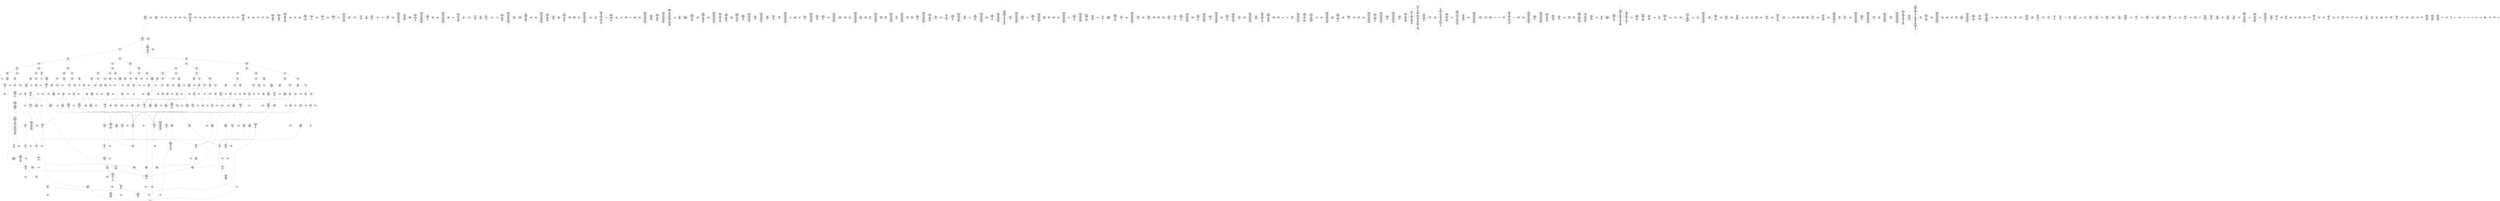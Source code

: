 /* Generated by GvGen v.1.0 (https://www.github.com/stricaud/gvgen) */

digraph G {
compound=true;
   node1 [label="[anywhere]"];
   node2 [label="# 0x0
PUSHX Data
PUSHX Data
MSTORE
PUSHX LogicData
CALLDATASIZE
LT
PUSHX Data
JUMPI
"];
   node3 [label="# 0xd
PUSHX Data
CALLDATALOAD
PUSHX BitData
SHR
PUSHX LogicData
GT
PUSHX Data
JUMPI
"];
   node4 [label="# 0x1e
PUSHX LogicData
GT
PUSHX Data
JUMPI
"];
   node5 [label="# 0x29
PUSHX LogicData
GT
PUSHX Data
JUMPI
"];
   node6 [label="# 0x34
PUSHX LogicData
GT
PUSHX Data
JUMPI
"];
   node7 [label="# 0x3f
PUSHX LogicData
EQ
PUSHX Data
JUMPI
"];
   node8 [label="# 0x4a
PUSHX LogicData
EQ
PUSHX Data
JUMPI
"];
   node9 [label="# 0x55
PUSHX LogicData
EQ
PUSHX Data
JUMPI
"];
   node10 [label="# 0x60
PUSHX Data
REVERT
"];
   node11 [label="# 0x64
JUMPDEST
PUSHX LogicData
EQ
PUSHX Data
JUMPI
"];
   node12 [label="# 0x70
PUSHX LogicData
EQ
PUSHX Data
JUMPI
"];
   node13 [label="# 0x7b
PUSHX LogicData
EQ
PUSHX Data
JUMPI
"];
   node14 [label="# 0x86
PUSHX Data
REVERT
"];
   node15 [label="# 0x8a
JUMPDEST
PUSHX LogicData
GT
PUSHX Data
JUMPI
"];
   node16 [label="# 0x96
PUSHX LogicData
EQ
PUSHX Data
JUMPI
"];
   node17 [label="# 0xa1
PUSHX LogicData
EQ
PUSHX Data
JUMPI
"];
   node18 [label="# 0xac
PUSHX LogicData
EQ
PUSHX Data
JUMPI
"];
   node19 [label="# 0xb7
PUSHX Data
REVERT
"];
   node20 [label="# 0xbb
JUMPDEST
PUSHX LogicData
EQ
PUSHX Data
JUMPI
"];
   node21 [label="# 0xc7
PUSHX LogicData
EQ
PUSHX Data
JUMPI
"];
   node22 [label="# 0xd2
PUSHX LogicData
EQ
PUSHX Data
JUMPI
"];
   node23 [label="# 0xdd
PUSHX Data
REVERT
"];
   node24 [label="# 0xe1
JUMPDEST
PUSHX LogicData
GT
PUSHX Data
JUMPI
"];
   node25 [label="# 0xed
PUSHX LogicData
GT
PUSHX Data
JUMPI
"];
   node26 [label="# 0xf8
PUSHX LogicData
EQ
PUSHX Data
JUMPI
"];
   node27 [label="# 0x103
PUSHX LogicData
EQ
PUSHX Data
JUMPI
"];
   node28 [label="# 0x10e
PUSHX LogicData
EQ
PUSHX Data
JUMPI
"];
   node29 [label="# 0x119
PUSHX Data
REVERT
"];
   node30 [label="# 0x11d
JUMPDEST
PUSHX LogicData
EQ
PUSHX Data
JUMPI
"];
   node31 [label="# 0x129
PUSHX LogicData
EQ
PUSHX Data
JUMPI
"];
   node32 [label="# 0x134
PUSHX LogicData
EQ
PUSHX Data
JUMPI
"];
   node33 [label="# 0x13f
PUSHX Data
REVERT
"];
   node34 [label="# 0x143
JUMPDEST
PUSHX LogicData
GT
PUSHX Data
JUMPI
"];
   node35 [label="# 0x14f
PUSHX LogicData
EQ
PUSHX Data
JUMPI
"];
   node36 [label="# 0x15a
PUSHX LogicData
EQ
PUSHX Data
JUMPI
"];
   node37 [label="# 0x165
PUSHX LogicData
EQ
PUSHX Data
JUMPI
"];
   node38 [label="# 0x170
PUSHX Data
REVERT
"];
   node39 [label="# 0x174
JUMPDEST
PUSHX LogicData
EQ
PUSHX Data
JUMPI
"];
   node40 [label="# 0x180
PUSHX LogicData
EQ
PUSHX Data
JUMPI
"];
   node41 [label="# 0x18b
PUSHX LogicData
EQ
PUSHX Data
JUMPI
"];
   node42 [label="# 0x196
PUSHX Data
REVERT
"];
   node43 [label="# 0x19a
JUMPDEST
PUSHX LogicData
GT
PUSHX Data
JUMPI
"];
   node44 [label="# 0x1a6
PUSHX LogicData
GT
PUSHX Data
JUMPI
"];
   node45 [label="# 0x1b1
PUSHX LogicData
GT
PUSHX Data
JUMPI
"];
   node46 [label="# 0x1bc
PUSHX LogicData
EQ
PUSHX Data
JUMPI
"];
   node47 [label="# 0x1c7
PUSHX LogicData
EQ
PUSHX Data
JUMPI
"];
   node48 [label="# 0x1d2
PUSHX LogicData
EQ
PUSHX Data
JUMPI
"];
   node49 [label="# 0x1dd
PUSHX Data
REVERT
"];
   node50 [label="# 0x1e1
JUMPDEST
PUSHX LogicData
EQ
PUSHX Data
JUMPI
"];
   node51 [label="# 0x1ed
PUSHX LogicData
EQ
PUSHX Data
JUMPI
"];
   node52 [label="# 0x1f8
PUSHX LogicData
EQ
PUSHX Data
JUMPI
"];
   node53 [label="# 0x203
PUSHX Data
REVERT
"];
   node54 [label="# 0x207
JUMPDEST
PUSHX LogicData
GT
PUSHX Data
JUMPI
"];
   node55 [label="# 0x213
PUSHX LogicData
EQ
PUSHX Data
JUMPI
"];
   node56 [label="# 0x21e
PUSHX LogicData
EQ
PUSHX Data
JUMPI
"];
   node57 [label="# 0x229
PUSHX LogicData
EQ
PUSHX Data
JUMPI
"];
   node58 [label="# 0x234
PUSHX Data
REVERT
"];
   node59 [label="# 0x238
JUMPDEST
PUSHX LogicData
EQ
PUSHX Data
JUMPI
"];
   node60 [label="# 0x244
PUSHX LogicData
EQ
PUSHX Data
JUMPI
"];
   node61 [label="# 0x24f
PUSHX LogicData
EQ
PUSHX Data
JUMPI
"];
   node62 [label="# 0x25a
PUSHX Data
REVERT
"];
   node63 [label="# 0x25e
JUMPDEST
PUSHX LogicData
GT
PUSHX Data
JUMPI
"];
   node64 [label="# 0x26a
PUSHX LogicData
GT
PUSHX Data
JUMPI
"];
   node65 [label="# 0x275
PUSHX LogicData
EQ
PUSHX Data
JUMPI
"];
   node66 [label="# 0x280
PUSHX LogicData
EQ
PUSHX Data
JUMPI
"];
   node67 [label="# 0x28b
PUSHX LogicData
EQ
PUSHX Data
JUMPI
"];
   node68 [label="# 0x296
PUSHX Data
REVERT
"];
   node69 [label="# 0x29a
JUMPDEST
PUSHX LogicData
EQ
PUSHX Data
JUMPI
"];
   node70 [label="# 0x2a6
PUSHX LogicData
EQ
PUSHX Data
JUMPI
"];
   node71 [label="# 0x2b1
PUSHX LogicData
EQ
PUSHX Data
JUMPI
"];
   node72 [label="# 0x2bc
PUSHX Data
REVERT
"];
   node73 [label="# 0x2c0
JUMPDEST
PUSHX LogicData
GT
PUSHX Data
JUMPI
"];
   node74 [label="# 0x2cc
PUSHX LogicData
EQ
PUSHX Data
JUMPI
"];
   node75 [label="# 0x2d7
PUSHX LogicData
EQ
PUSHX Data
JUMPI
"];
   node76 [label="# 0x2e2
PUSHX LogicData
EQ
PUSHX Data
JUMPI
"];
   node77 [label="# 0x2ed
PUSHX Data
REVERT
"];
   node78 [label="# 0x2f1
JUMPDEST
PUSHX LogicData
EQ
PUSHX Data
JUMPI
"];
   node79 [label="# 0x2fd
PUSHX LogicData
EQ
PUSHX Data
JUMPI
"];
   node80 [label="# 0x308
PUSHX LogicData
EQ
PUSHX Data
JUMPI
"];
   node81 [label="# 0x313
PUSHX Data
REVERT
"];
   node82 [label="# 0x317
JUMPDEST
CALLDATASIZE
PUSHX Data
JUMPI
"];
   node83 [label="# 0x31d
PUSHX Data
CALLER
PUSHX Data
MLOAD
PUSHX ArithData
PUSHX BitData
PUSHX BitData
SHL
SUB
AND
MSTORE
CALLVALUE
PUSHX ArithData
ADD
MSTORE
ADD
PUSHX MemData
MLOAD
SUB
LOGX
STOP
"];
   node84 [label="# 0x360
JUMPDEST
PUSHX Data
REVERT
"];
   node85 [label="# 0x365
JUMPDEST
CALLVALUE
ISZERO
PUSHX Data
JUMPI
"];
   node86 [label="# 0x36d
PUSHX Data
REVERT
"];
   node87 [label="# 0x371
JUMPDEST
PUSHX Data
PUSHX Data
CALLDATASIZE
PUSHX Data
PUSHX Data
JUMP
"];
   node88 [label="# 0x380
JUMPDEST
PUSHX Data
JUMP
"];
   node89 [label="# 0x385
JUMPDEST
PUSHX MemData
MLOAD
ISZERO
ISZERO
MSTORE
PUSHX ArithData
ADD
"];
   node90 [label="# 0x391
JUMPDEST
PUSHX MemData
MLOAD
SUB
RETURN
"];
   node91 [label="# 0x39a
JUMPDEST
CALLVALUE
ISZERO
PUSHX Data
JUMPI
"];
   node92 [label="# 0x3a2
PUSHX Data
REVERT
"];
   node93 [label="# 0x3a6
JUMPDEST
PUSHX Data
PUSHX Data
JUMP
"];
   node94 [label="# 0x3af
JUMPDEST
PUSHX MemData
MLOAD
PUSHX Data
PUSHX Data
JUMP
"];
   node95 [label="# 0x3bc
JUMPDEST
CALLVALUE
ISZERO
PUSHX Data
JUMPI
"];
   node96 [label="# 0x3c4
PUSHX Data
REVERT
"];
   node97 [label="# 0x3c8
JUMPDEST
PUSHX Data
PUSHX Data
CALLDATASIZE
PUSHX Data
PUSHX Data
JUMP
"];
   node98 [label="# 0x3d7
JUMPDEST
PUSHX Data
JUMP
"];
   node99 [label="# 0x3dc
JUMPDEST
PUSHX MemData
MLOAD
PUSHX ArithData
PUSHX BitData
PUSHX BitData
SHL
SUB
AND
MSTORE
PUSHX ArithData
ADD
PUSHX Data
JUMP
"];
   node100 [label="# 0x3f4
JUMPDEST
CALLVALUE
ISZERO
PUSHX Data
JUMPI
"];
   node101 [label="# 0x3fc
PUSHX Data
REVERT
"];
   node102 [label="# 0x400
JUMPDEST
PUSHX Data
PUSHX Data
CALLDATASIZE
PUSHX Data
PUSHX Data
JUMP
"];
   node103 [label="# 0x40f
JUMPDEST
PUSHX Data
JUMP
"];
   node104 [label="# 0x414
JUMPDEST
STOP
"];
   node105 [label="# 0x416
JUMPDEST
CALLVALUE
ISZERO
PUSHX Data
JUMPI
"];
   node106 [label="# 0x41e
PUSHX Data
REVERT
"];
   node107 [label="# 0x422
JUMPDEST
PUSHX Data
PUSHX Data
JUMP
"];
   node108 [label="# 0x42b
JUMPDEST
CALLVALUE
ISZERO
PUSHX Data
JUMPI
"];
   node109 [label="# 0x433
PUSHX Data
REVERT
"];
   node110 [label="# 0x437
JUMPDEST
PUSHX StorData
SLOAD
"];
   node111 [label="# 0x43c
JUMPDEST
PUSHX MemData
MLOAD
MSTORE
PUSHX ArithData
ADD
PUSHX Data
JUMP
"];
   node112 [label="# 0x44a
JUMPDEST
CALLVALUE
ISZERO
PUSHX Data
JUMPI
"];
   node113 [label="# 0x452
PUSHX Data
REVERT
"];
   node114 [label="# 0x456
JUMPDEST
PUSHX Data
PUSHX Data
CALLDATASIZE
PUSHX Data
PUSHX Data
JUMP
"];
   node115 [label="# 0x465
JUMPDEST
PUSHX Data
JUMP
"];
   node116 [label="# 0x46a
JUMPDEST
CALLVALUE
ISZERO
PUSHX Data
JUMPI
"];
   node117 [label="# 0x472
PUSHX Data
REVERT
"];
   node118 [label="# 0x476
JUMPDEST
PUSHX StorData
SLOAD
PUSHX Data
PUSHX ArithData
PUSHX BitData
PUSHX BitData
SHL
SUB
AND
JUMP
"];
   node119 [label="# 0x48a
JUMPDEST
CALLVALUE
ISZERO
PUSHX Data
JUMPI
"];
   node120 [label="# 0x492
PUSHX Data
REVERT
"];
   node121 [label="# 0x496
JUMPDEST
PUSHX Data
PUSHX Data
CALLDATASIZE
PUSHX Data
PUSHX Data
JUMP
"];
   node122 [label="# 0x4a5
JUMPDEST
PUSHX Data
JUMP
"];
   node123 [label="# 0x4aa
JUMPDEST
CALLVALUE
ISZERO
PUSHX Data
JUMPI
"];
   node124 [label="# 0x4b2
PUSHX Data
REVERT
"];
   node125 [label="# 0x4b6
JUMPDEST
PUSHX Data
PUSHX Data
CALLDATASIZE
PUSHX Data
PUSHX Data
JUMP
"];
   node126 [label="# 0x4c5
JUMPDEST
PUSHX Data
JUMP
"];
   node127 [label="# 0x4ca
JUMPDEST
CALLVALUE
ISZERO
PUSHX Data
JUMPI
"];
   node128 [label="# 0x4d2
PUSHX Data
REVERT
"];
   node129 [label="# 0x4d6
JUMPDEST
PUSHX StorData
SLOAD
PUSHX Data
JUMP
"];
   node130 [label="# 0x4df
JUMPDEST
CALLVALUE
ISZERO
PUSHX Data
JUMPI
"];
   node131 [label="# 0x4e7
PUSHX Data
REVERT
"];
   node132 [label="# 0x4eb
JUMPDEST
PUSHX Data
PUSHX Data
CALLDATASIZE
PUSHX Data
PUSHX Data
JUMP
"];
   node133 [label="# 0x4fa
JUMPDEST
PUSHX ArithData
PUSHX BitData
PUSHX BitData
SHL
SUB
AND
PUSHX Data
MSTORE
PUSHX Data
PUSHX Data
MSTORE
PUSHX Data
SHA3
AND
MSTORE
MSTORE
SHA3
SLOAD
JUMP
"];
   node134 [label="# 0x525
JUMPDEST
CALLVALUE
ISZERO
PUSHX Data
JUMPI
"];
   node135 [label="# 0x52d
PUSHX Data
REVERT
"];
   node136 [label="# 0x531
JUMPDEST
PUSHX Data
PUSHX Data
JUMP
"];
   node137 [label="# 0x53a
JUMPDEST
CALLVALUE
ISZERO
PUSHX Data
JUMPI
"];
   node138 [label="# 0x542
PUSHX Data
REVERT
"];
   node139 [label="# 0x546
JUMPDEST
PUSHX Data
PUSHX Data
CALLDATASIZE
PUSHX Data
PUSHX Data
JUMP
"];
   node140 [label="# 0x555
JUMPDEST
PUSHX Data
JUMP
"];
   node141 [label="# 0x55a
JUMPDEST
CALLVALUE
ISZERO
PUSHX Data
JUMPI
"];
   node142 [label="# 0x562
PUSHX Data
REVERT
"];
   node143 [label="# 0x566
JUMPDEST
PUSHX Data
PUSHX Data
CALLDATASIZE
PUSHX Data
PUSHX Data
JUMP
"];
   node144 [label="# 0x575
JUMPDEST
PUSHX Data
JUMP
"];
   node145 [label="# 0x57a
JUMPDEST
CALLVALUE
ISZERO
PUSHX Data
JUMPI
"];
   node146 [label="# 0x582
PUSHX Data
REVERT
"];
   node147 [label="# 0x586
JUMPDEST
PUSHX Data
PUSHX Data
CALLDATASIZE
PUSHX Data
PUSHX Data
JUMP
"];
   node148 [label="# 0x595
JUMPDEST
PUSHX Data
JUMP
"];
   node149 [label="# 0x59a
JUMPDEST
CALLVALUE
ISZERO
PUSHX Data
JUMPI
"];
   node150 [label="# 0x5a2
PUSHX Data
REVERT
"];
   node151 [label="# 0x5a6
JUMPDEST
PUSHX Data
PUSHX Data
CALLDATASIZE
PUSHX Data
PUSHX Data
JUMP
"];
   node152 [label="# 0x5b5
JUMPDEST
PUSHX Data
JUMP
"];
   node153 [label="# 0x5ba
JUMPDEST
CALLVALUE
ISZERO
PUSHX Data
JUMPI
"];
   node154 [label="# 0x5c2
PUSHX Data
REVERT
"];
   node155 [label="# 0x5c6
JUMPDEST
PUSHX StorData
SLOAD
PUSHX Data
PUSHX BitData
AND
JUMP
"];
   node156 [label="# 0x5d4
JUMPDEST
CALLVALUE
ISZERO
PUSHX Data
JUMPI
"];
   node157 [label="# 0x5dc
PUSHX Data
REVERT
"];
   node158 [label="# 0x5e0
JUMPDEST
PUSHX Data
PUSHX Data
CALLDATASIZE
PUSHX Data
PUSHX Data
JUMP
"];
   node159 [label="# 0x5ef
JUMPDEST
PUSHX Data
JUMP
"];
   node160 [label="# 0x5f4
JUMPDEST
PUSHX Data
PUSHX Data
CALLDATASIZE
PUSHX Data
PUSHX Data
JUMP
"];
   node161 [label="# 0x602
JUMPDEST
PUSHX Data
JUMP
"];
   node162 [label="# 0x607
JUMPDEST
CALLVALUE
ISZERO
PUSHX Data
JUMPI
"];
   node163 [label="# 0x60f
PUSHX Data
REVERT
"];
   node164 [label="# 0x613
JUMPDEST
PUSHX Data
PUSHX Data
JUMP
"];
   node165 [label="# 0x61c
JUMPDEST
CALLVALUE
ISZERO
PUSHX Data
JUMPI
"];
   node166 [label="# 0x624
PUSHX Data
REVERT
"];
   node167 [label="# 0x628
JUMPDEST
PUSHX Data
PUSHX Data
CALLDATASIZE
PUSHX Data
PUSHX Data
JUMP
"];
   node168 [label="# 0x637
JUMPDEST
PUSHX Data
JUMP
"];
   node169 [label="# 0x63c
JUMPDEST
CALLVALUE
ISZERO
PUSHX Data
JUMPI
"];
   node170 [label="# 0x644
PUSHX Data
REVERT
"];
   node171 [label="# 0x648
JUMPDEST
PUSHX Data
PUSHX Data
JUMP
"];
   node172 [label="# 0x651
JUMPDEST
CALLVALUE
ISZERO
PUSHX Data
JUMPI
"];
   node173 [label="# 0x659
PUSHX Data
REVERT
"];
   node174 [label="# 0x65d
JUMPDEST
PUSHX Data
PUSHX Data
CALLDATASIZE
PUSHX Data
PUSHX Data
JUMP
"];
   node175 [label="# 0x66c
JUMPDEST
PUSHX Data
JUMP
"];
   node176 [label="# 0x671
JUMPDEST
CALLVALUE
ISZERO
PUSHX Data
JUMPI
"];
   node177 [label="# 0x679
PUSHX Data
REVERT
"];
   node178 [label="# 0x67d
JUMPDEST
PUSHX StorData
SLOAD
PUSHX ArithData
PUSHX BitData
PUSHX BitData
SHL
SUB
AND
PUSHX Data
JUMP
"];
   node179 [label="# 0x68f
JUMPDEST
CALLVALUE
ISZERO
PUSHX Data
JUMPI
"];
   node180 [label="# 0x697
PUSHX Data
REVERT
"];
   node181 [label="# 0x69b
JUMPDEST
PUSHX Data
PUSHX Data
CALLDATASIZE
PUSHX Data
PUSHX Data
JUMP
"];
   node182 [label="# 0x6aa
JUMPDEST
PUSHX Data
JUMP
"];
   node183 [label="# 0x6af
JUMPDEST
CALLVALUE
ISZERO
PUSHX Data
JUMPI
"];
   node184 [label="# 0x6b7
PUSHX Data
REVERT
"];
   node185 [label="# 0x6bb
JUMPDEST
PUSHX Data
PUSHX Data
CALLDATASIZE
PUSHX Data
PUSHX Data
JUMP
"];
   node186 [label="# 0x6ca
JUMPDEST
PUSHX Data
JUMP
"];
   node187 [label="# 0x6cf
JUMPDEST
CALLVALUE
ISZERO
PUSHX Data
JUMPI
"];
   node188 [label="# 0x6d7
PUSHX Data
REVERT
"];
   node189 [label="# 0x6db
JUMPDEST
PUSHX Data
PUSHX Data
JUMP
"];
   node190 [label="# 0x6e4
JUMPDEST
CALLVALUE
ISZERO
PUSHX Data
JUMPI
"];
   node191 [label="# 0x6ec
PUSHX Data
REVERT
"];
   node192 [label="# 0x6f0
JUMPDEST
PUSHX Data
PUSHX Data
CALLDATASIZE
PUSHX Data
PUSHX Data
JUMP
"];
   node193 [label="# 0x6ff
JUMPDEST
PUSHX ArithData
PUSHX BitData
PUSHX BitData
SHL
SUB
AND
PUSHX Data
MSTORE
PUSHX Data
PUSHX Data
MSTORE
PUSHX Data
SHA3
SLOAD
JUMP
"];
   node194 [label="# 0x71a
JUMPDEST
CALLVALUE
ISZERO
PUSHX Data
JUMPI
"];
   node195 [label="# 0x722
PUSHX Data
REVERT
"];
   node196 [label="# 0x726
JUMPDEST
PUSHX StorData
SLOAD
PUSHX Data
PUSHX ArithData
PUSHX BitData
PUSHX BitData
SHL
SUB
AND
JUMP
"];
   node197 [label="# 0x73a
JUMPDEST
CALLVALUE
ISZERO
PUSHX Data
JUMPI
"];
   node198 [label="# 0x742
PUSHX Data
REVERT
"];
   node199 [label="# 0x746
JUMPDEST
PUSHX Data
PUSHX Data
CALLDATASIZE
PUSHX Data
PUSHX Data
JUMP
"];
   node200 [label="# 0x755
JUMPDEST
PUSHX Data
JUMP
"];
   node201 [label="# 0x75a
JUMPDEST
CALLVALUE
ISZERO
PUSHX Data
JUMPI
"];
   node202 [label="# 0x762
PUSHX Data
REVERT
"];
   node203 [label="# 0x766
JUMPDEST
PUSHX Data
PUSHX Data
JUMP
"];
   node204 [label="# 0x76f
JUMPDEST
CALLVALUE
ISZERO
PUSHX Data
JUMPI
"];
   node205 [label="# 0x777
PUSHX Data
REVERT
"];
   node206 [label="# 0x77b
JUMPDEST
PUSHX Data
PUSHX Data
CALLDATASIZE
PUSHX Data
PUSHX Data
JUMP
"];
   node207 [label="# 0x78a
JUMPDEST
PUSHX Data
JUMP
"];
   node208 [label="# 0x78f
JUMPDEST
CALLVALUE
ISZERO
PUSHX Data
JUMPI
"];
   node209 [label="# 0x797
PUSHX Data
REVERT
"];
   node210 [label="# 0x79b
JUMPDEST
PUSHX Data
PUSHX Data
CALLDATASIZE
PUSHX Data
PUSHX Data
JUMP
"];
   node211 [label="# 0x7aa
JUMPDEST
PUSHX Data
JUMP
"];
   node212 [label="# 0x7af
JUMPDEST
CALLVALUE
ISZERO
PUSHX Data
JUMPI
"];
   node213 [label="# 0x7b7
PUSHX Data
REVERT
"];
   node214 [label="# 0x7bb
JUMPDEST
PUSHX Data
PUSHX Data
CALLDATASIZE
PUSHX Data
PUSHX Data
JUMP
"];
   node215 [label="# 0x7ca
JUMPDEST
PUSHX Data
JUMP
"];
   node216 [label="# 0x7cf
JUMPDEST
CALLVALUE
ISZERO
PUSHX Data
JUMPI
"];
   node217 [label="# 0x7d7
PUSHX Data
REVERT
"];
   node218 [label="# 0x7db
JUMPDEST
PUSHX Data
PUSHX Data
CALLDATASIZE
PUSHX Data
PUSHX Data
JUMP
"];
   node219 [label="# 0x7ea
JUMPDEST
PUSHX Data
JUMP
"];
   node220 [label="# 0x7ef
JUMPDEST
CALLVALUE
ISZERO
PUSHX Data
JUMPI
"];
   node221 [label="# 0x7f7
PUSHX Data
REVERT
"];
   node222 [label="# 0x7fb
JUMPDEST
PUSHX Data
PUSHX Data
CALLDATASIZE
PUSHX Data
PUSHX Data
JUMP
"];
   node223 [label="# 0x80a
JUMPDEST
PUSHX ArithData
PUSHX BitData
PUSHX BitData
SHL
SUB
AND
PUSHX Data
MSTORE
PUSHX Data
PUSHX Data
MSTORE
PUSHX Data
SHA3
SLOAD
JUMP
"];
   node224 [label="# 0x825
JUMPDEST
CALLVALUE
ISZERO
PUSHX Data
JUMPI
"];
   node225 [label="# 0x82d
PUSHX Data
REVERT
"];
   node226 [label="# 0x831
JUMPDEST
PUSHX Data
PUSHX StorData
SLOAD
JUMP
"];
   node227 [label="# 0x83b
JUMPDEST
CALLVALUE
ISZERO
PUSHX Data
JUMPI
"];
   node228 [label="# 0x843
PUSHX Data
REVERT
"];
   node229 [label="# 0x847
JUMPDEST
PUSHX Data
PUSHX Data
CALLDATASIZE
PUSHX Data
PUSHX Data
JUMP
"];
   node230 [label="# 0x856
JUMPDEST
PUSHX ArithData
PUSHX BitData
PUSHX BitData
SHL
SUB
AND
PUSHX Data
MSTORE
PUSHX Data
PUSHX Data
MSTORE
PUSHX Data
SHA3
SLOAD
JUMP
"];
   node231 [label="# 0x871
JUMPDEST
CALLVALUE
ISZERO
PUSHX Data
JUMPI
"];
   node232 [label="# 0x879
PUSHX Data
REVERT
"];
   node233 [label="# 0x87d
JUMPDEST
PUSHX Data
PUSHX StorData
SLOAD
JUMP
"];
   node234 [label="# 0x887
JUMPDEST
CALLVALUE
ISZERO
PUSHX Data
JUMPI
"];
   node235 [label="# 0x88f
PUSHX Data
REVERT
"];
   node236 [label="# 0x893
JUMPDEST
PUSHX Data
PUSHX StorData
SLOAD
JUMP
"];
   node237 [label="# 0x89d
JUMPDEST
CALLVALUE
ISZERO
PUSHX Data
JUMPI
"];
   node238 [label="# 0x8a5
PUSHX Data
REVERT
"];
   node239 [label="# 0x8a9
JUMPDEST
PUSHX StorData
SLOAD
PUSHX Data
JUMP
"];
   node240 [label="# 0x8b2
JUMPDEST
CALLVALUE
ISZERO
PUSHX Data
JUMPI
"];
   node241 [label="# 0x8ba
PUSHX Data
REVERT
"];
   node242 [label="# 0x8be
JUMPDEST
PUSHX Data
PUSHX Data
JUMP
"];
   node243 [label="# 0x8c8
JUMPDEST
CALLVALUE
ISZERO
PUSHX Data
JUMPI
"];
   node244 [label="# 0x8d0
PUSHX Data
REVERT
"];
   node245 [label="# 0x8d4
JUMPDEST
PUSHX Data
PUSHX Data
CALLDATASIZE
PUSHX Data
PUSHX Data
JUMP
"];
   node246 [label="# 0x8e3
JUMPDEST
PUSHX ArithData
PUSHX BitData
PUSHX BitData
SHL
SUB
AND
PUSHX Data
MSTORE
PUSHX Data
PUSHX Data
MSTORE
PUSHX Data
SHA3
AND
MSTORE
MSTORE
SHA3
SLOAD
PUSHX BitData
AND
JUMP
"];
   node247 [label="# 0x911
JUMPDEST
CALLVALUE
ISZERO
PUSHX Data
JUMPI
"];
   node248 [label="# 0x919
PUSHX Data
REVERT
"];
   node249 [label="# 0x91d
JUMPDEST
PUSHX Data
PUSHX Data
CALLDATASIZE
PUSHX Data
PUSHX Data
JUMP
"];
   node250 [label="# 0x92c
JUMPDEST
PUSHX Data
JUMP
"];
   node251 [label="# 0x931
JUMPDEST
CALLVALUE
ISZERO
PUSHX Data
JUMPI
"];
   node252 [label="# 0x939
PUSHX Data
REVERT
"];
   node253 [label="# 0x93d
JUMPDEST
PUSHX Data
PUSHX Data
CALLDATASIZE
PUSHX Data
PUSHX Data
JUMP
"];
   node254 [label="# 0x94c
JUMPDEST
PUSHX Data
JUMP
"];
   node255 [label="# 0x951
JUMPDEST
CALLVALUE
ISZERO
PUSHX Data
JUMPI
"];
   node256 [label="# 0x959
PUSHX Data
REVERT
"];
   node257 [label="# 0x95d
JUMPDEST
PUSHX Data
PUSHX Data
JUMP
"];
   node258 [label="# 0x96d
JUMPDEST
CALLVALUE
ISZERO
PUSHX Data
JUMPI
"];
   node259 [label="# 0x975
PUSHX Data
REVERT
"];
   node260 [label="# 0x979
JUMPDEST
PUSHX Data
PUSHX Data
CALLDATASIZE
PUSHX Data
PUSHX Data
JUMP
"];
   node261 [label="# 0x988
JUMPDEST
PUSHX Data
JUMP
"];
   node262 [label="# 0x98d
JUMPDEST
PUSHX Data
PUSHX ArithData
PUSHX BitData
PUSHX BitData
SHL
SUB
NOT
AND
PUSHX LogicData
EQ
PUSHX Data
JUMPI
"];
   node263 [label="# 0x9c2
PUSHX ArithData
PUSHX BitData
PUSHX BitData
SHL
SUB
NOT
AND
PUSHX LogicData
EQ
"];
   node264 [label="# 0x9f0
JUMPDEST
PUSHX Data
JUMPI
"];
   node265 [label="# 0x9f6
PUSHX ArithData
PUSHX BitData
PUSHX BitData
SHL
SUB
NOT
AND
PUSHX LogicData
EQ
"];
   node266 [label="# 0xa24
JUMPDEST
PUSHX Data
JUMPI
"];
   node267 [label="# 0xa2a
PUSHX LogicData
PUSHX ArithData
PUSHX BitData
PUSHX BitData
SHL
SUB
NOT
AND
EQ
"];
   node268 [label="# 0xa58
JUMPDEST
JUMP
"];
   node269 [label="# 0xa5e
JUMPDEST
PUSHX Data
PUSHX StorData
SLOAD
PUSHX Data
PUSHX Data
JUMP
"];
   node270 [label="# 0xa6d
JUMPDEST
PUSHX ArithData
ADD
PUSHX ArithData
DIV
MUL
PUSHX ArithData
ADD
PUSHX MemData
MLOAD
ADD
PUSHX Data
MSTORE
MSTORE
PUSHX ArithData
ADD
SLOAD
PUSHX Data
PUSHX Data
JUMP
"];
   node271 [label="# 0xa99
JUMPDEST
ISZERO
PUSHX Data
JUMPI
"];
   node272 [label="# 0xaa0
PUSHX LogicData
LT
PUSHX Data
JUMPI
"];
   node273 [label="# 0xaa8
PUSHX ArithData
SLOAD
DIV
MUL
MSTORE
PUSHX ArithData
ADD
PUSHX Data
JUMP
"];
   node274 [label="# 0xabb
JUMPDEST
ADD
PUSHX Data
MSTORE
PUSHX Data
PUSHX Data
SHA3
"];
   node275 [label="# 0xac9
JUMPDEST
SLOAD
MSTORE
PUSHX ArithData
ADD
PUSHX ArithData
ADD
GT
PUSHX Data
JUMPI
"];
   node276 [label="# 0xadd
SUB
PUSHX BitData
AND
ADD
"];
   node277 [label="# 0xae6
JUMPDEST
JUMP
"];
   node278 [label="# 0xaf0
JUMPDEST
PUSHX Data
PUSHX Data
PUSHX StorData
SLOAD
GT
JUMP
"];
   node279 [label="# 0xafd
JUMPDEST
PUSHX Data
JUMPI
"];
   node280 [label="# 0xb02
PUSHX MemData
MLOAD
PUSHX BitData
PUSHX BitData
SHL
MSTORE
PUSHX Data
PUSHX ArithData
ADD
MSTORE
PUSHX Data
PUSHX ArithData
ADD
MSTORE
PUSHX Data
PUSHX ArithData
ADD
MSTORE
PUSHX Data
PUSHX ArithData
ADD
MSTORE
PUSHX ArithData
ADD
"];
   node281 [label="# 0xb6b
JUMPDEST
PUSHX MemData
MLOAD
SUB
REVERT
"];
   node282 [label="# 0xb74
JUMPDEST
PUSHX Data
MSTORE
PUSHX Data
PUSHX Data
MSTORE
PUSHX Data
SHA3
SLOAD
PUSHX ArithData
PUSHX BitData
PUSHX BitData
SHL
SUB
AND
JUMP
"];
   node283 [label="# 0xb90
JUMPDEST
PUSHX Data
PUSHX Data
PUSHX Data
JUMP
"];
   node284 [label="# 0xb9b
JUMPDEST
PUSHX ArithData
PUSHX BitData
PUSHX BitData
SHL
SUB
AND
PUSHX ArithData
PUSHX BitData
PUSHX BitData
SHL
SUB
AND
EQ
ISZERO
PUSHX Data
JUMPI
"];
   node285 [label="# 0xbb8
PUSHX MemData
MLOAD
PUSHX BitData
PUSHX BitData
SHL
MSTORE
PUSHX Data
PUSHX ArithData
ADD
MSTORE
PUSHX Data
PUSHX ArithData
ADD
MSTORE
PUSHX Data
PUSHX ArithData
ADD
MSTORE
PUSHX Data
PUSHX ArithData
ADD
MSTORE
PUSHX ArithData
ADD
PUSHX Data
JUMP
"];
   node286 [label="# 0xc25
JUMPDEST
CALLER
PUSHX ArithData
PUSHX BitData
PUSHX BitData
SHL
SUB
AND
EQ
PUSHX Data
JUMPI
"];
   node287 [label="# 0xc37
PUSHX Data
CALLER
PUSHX Data
JUMP
"];
   node288 [label="# 0xc41
JUMPDEST
PUSHX Data
JUMPI
"];
   node289 [label="# 0xc46
PUSHX MemData
MLOAD
PUSHX BitData
PUSHX BitData
SHL
MSTORE
PUSHX Data
PUSHX ArithData
ADD
MSTORE
PUSHX Data
PUSHX ArithData
ADD
MSTORE
PUSHX Data
PUSHX ArithData
ADD
MSTORE
PUSHX Data
PUSHX ArithData
ADD
MSTORE
PUSHX ArithData
ADD
PUSHX Data
JUMP
"];
   node290 [label="# 0xcb3
JUMPDEST
PUSHX Data
PUSHX Data
JUMP
"];
   node291 [label="# 0xcbe
JUMPDEST
JUMP
"];
   node292 [label="# 0xcc3
JUMPDEST
PUSHX StorData
SLOAD
PUSHX Data
PUSHX Data
JUMP
"];
   node293 [label="# 0xcd0
JUMPDEST
PUSHX ArithData
ADD
PUSHX ArithData
DIV
MUL
PUSHX ArithData
ADD
PUSHX MemData
MLOAD
ADD
PUSHX Data
MSTORE
MSTORE
PUSHX ArithData
ADD
SLOAD
PUSHX Data
PUSHX Data
JUMP
"];
   node294 [label="# 0xcfc
JUMPDEST
ISZERO
PUSHX Data
JUMPI
"];
   node295 [label="# 0xd03
PUSHX LogicData
LT
PUSHX Data
JUMPI
"];
   node296 [label="# 0xd0b
PUSHX ArithData
SLOAD
DIV
MUL
MSTORE
PUSHX ArithData
ADD
PUSHX Data
JUMP
"];
   node297 [label="# 0xd1e
JUMPDEST
ADD
PUSHX Data
MSTORE
PUSHX Data
PUSHX Data
SHA3
"];
   node298 [label="# 0xd2c
JUMPDEST
SLOAD
MSTORE
PUSHX ArithData
ADD
PUSHX ArithData
ADD
GT
PUSHX Data
JUMPI
"];
   node299 [label="# 0xd40
SUB
PUSHX BitData
AND
ADD
"];
   node300 [label="# 0xd49
JUMPDEST
JUMP
"];
   node301 [label="# 0xd51
JUMPDEST
PUSHX ArithData
PUSHX BitData
PUSHX BitData
SHL
SUB
AND
PUSHX Data
MSTORE
PUSHX Data
PUSHX Data
MSTORE
PUSHX Data
SHA3
SLOAD
PUSHX Data
JUMPI
"];
   node302 [label="# 0xd6f
PUSHX MemData
MLOAD
PUSHX BitData
PUSHX BitData
SHL
MSTORE
PUSHX Data
PUSHX ArithData
ADD
MSTORE
PUSHX Data
PUSHX ArithData
ADD
MSTORE
PUSHX Data
PUSHX ArithData
ADD
MSTORE
PUSHX Data
PUSHX ArithData
ADD
MSTORE
PUSHX ArithData
ADD
PUSHX Data
JUMP
"];
   node303 [label="# 0xddc
JUMPDEST
PUSHX Data
PUSHX Data
PUSHX StorData
SLOAD
JUMP
"];
   node304 [label="# 0xde7
JUMPDEST
PUSHX Data
SELFBALANCE
PUSHX Data
JUMP
"];
   node305 [label="# 0xdf1
JUMPDEST
PUSHX Data
PUSHX Data
PUSHX Data
PUSHX ArithData
PUSHX BitData
PUSHX BitData
SHL
SUB
AND
PUSHX Data
MSTORE
PUSHX Data
PUSHX Data
MSTORE
PUSHX Data
SHA3
SLOAD
JUMP
"];
   node306 [label="# 0xe19
JUMPDEST
PUSHX Data
JUMP
"];
   node307 [label="# 0xe1e
JUMPDEST
PUSHX Data
JUMPI
"];
   node308 [label="# 0xe26
PUSHX MemData
MLOAD
PUSHX BitData
PUSHX BitData
SHL
MSTORE
PUSHX Data
PUSHX ArithData
ADD
MSTORE
PUSHX Data
PUSHX ArithData
ADD
MSTORE
PUSHX Data
PUSHX ArithData
ADD
MSTORE
PUSHX Data
PUSHX ArithData
ADD
MSTORE
PUSHX ArithData
ADD
PUSHX Data
JUMP
"];
   node309 [label="# 0xe93
JUMPDEST
PUSHX ArithData
PUSHX BitData
PUSHX BitData
SHL
SUB
AND
PUSHX Data
MSTORE
PUSHX Data
PUSHX Data
MSTORE
PUSHX Data
SHA3
SLOAD
PUSHX Data
PUSHX Data
JUMP
"];
   node310 [label="# 0xebb
JUMPDEST
SSTORE
PUSHX StorData
PUSHX Data
SLOAD
PUSHX Data
PUSHX Data
JUMP
"];
   node311 [label="# 0xed4
JUMPDEST
SSTORE
PUSHX Data
PUSHX Data
JUMP
"];
   node312 [label="# 0xee4
JUMPDEST
PUSHX Data
MLOAD
PUSHX ArithData
PUSHX BitData
PUSHX BitData
SHL
SUB
AND
MSTORE
PUSHX ArithData
ADD
MSTORE
PUSHX Data
ADD
PUSHX MemData
MLOAD
SUB
LOGX
JUMP
"];
   node313 [label="# 0xf2b
JUMPDEST
PUSHX Data
PUSHX Data
JUMP
"];
   node314 [label="# 0xf36
JUMPDEST
PUSHX Data
PUSHX Data
PUSHX Data
JUMP
"];
   node315 [label="# 0xf41
JUMPDEST
LT
PUSHX Data
JUMPI
"];
   node316 [label="# 0xf48
PUSHX MemData
MLOAD
PUSHX BitData
PUSHX BitData
SHL
MSTORE
PUSHX Data
PUSHX ArithData
ADD
MSTORE
PUSHX Data
PUSHX ArithData
ADD
MSTORE
PUSHX Data
PUSHX ArithData
ADD
MSTORE
PUSHX Data
PUSHX ArithData
ADD
MSTORE
PUSHX ArithData
ADD
PUSHX Data
JUMP
"];
   node317 [label="# 0xfb5
JUMPDEST
PUSHX StorData
SLOAD
"];
   node318 [label="# 0xfbd
JUMPDEST
LT
ISZERO
PUSHX Data
JUMPI
"];
   node319 [label="# 0xfc6
PUSHX Data
MSTORE
PUSHX Data
PUSHX ArithData
MSTORE
PUSHX Data
SHA3
MLOAD
ADD
MSTORE
SLOAD
PUSHX ArithData
PUSHX BitData
PUSHX BitData
SHL
SUB
AND
MSTORE
PUSHX BitData
PUSHX BitData
SHL
DIV
PUSHX BitData
AND
ADD
MSTORE
ISZERO
PUSHX Data
JUMPI
"];
   node320 [label="# 0x100c
MLOAD
"];
   node321 [label="# 0x1010
JUMPDEST
PUSHX ArithData
PUSHX BitData
PUSHX BitData
SHL
SUB
AND
PUSHX ArithData
PUSHX BitData
PUSHX BitData
SHL
SUB
AND
EQ
ISZERO
PUSHX Data
JUMPI
"];
   node322 [label="# 0x102b
EQ
ISZERO
PUSHX Data
JUMPI
"];
   node323 [label="# 0x1033
PUSHX Data
JUMP
"];
   node324 [label="# 0x103e
JUMPDEST
PUSHX Data
PUSHX Data
JUMP
"];
   node325 [label="# 0x1048
JUMPDEST
"];
   node326 [label="# 0x104c
JUMPDEST
PUSHX Data
PUSHX Data
JUMP
"];
   node327 [label="# 0x1057
JUMPDEST
PUSHX Data
JUMP
"];
   node328 [label="# 0x105f
JUMPDEST
PUSHX MemData
MLOAD
PUSHX BitData
PUSHX BitData
SHL
MSTORE
PUSHX Data
PUSHX ArithData
ADD
MSTORE
PUSHX Data
PUSHX ArithData
ADD
MSTORE
PUSHX Data
PUSHX ArithData
ADD
MSTORE
PUSHX Data
PUSHX ArithData
ADD
MSTORE
PUSHX ArithData
ADD
PUSHX Data
JUMP
"];
   node329 [label="# 0x10ce
JUMPDEST
PUSHX Data
PUSHX MemData
MLOAD
PUSHX ArithData
ADD
PUSHX Data
MSTORE
PUSHX Data
MSTORE
PUSHX Data
JUMP
"];
   node330 [label="# 0x10e9
JUMPDEST
PUSHX ArithData
PUSHX BitData
PUSHX BitData
SHL
SUB
AND
PUSHX Data
MSTORE
PUSHX Data
PUSHX Data
MSTORE
PUSHX Data
SHA3
SLOAD
PUSHX Data
JUMPI
"];
   node331 [label="# 0x1107
PUSHX MemData
MLOAD
PUSHX BitData
PUSHX BitData
SHL
MSTORE
PUSHX Data
PUSHX ArithData
ADD
MSTORE
PUSHX Data
PUSHX ArithData
ADD
MSTORE
PUSHX Data
PUSHX ArithData
ADD
MSTORE
PUSHX Data
PUSHX ArithData
ADD
MSTORE
PUSHX ArithData
ADD
PUSHX Data
JUMP
"];
   node332 [label="# 0x1174
JUMPDEST
PUSHX ArithData
PUSHX BitData
PUSHX BitData
SHL
SUB
AND
PUSHX Data
MSTORE
PUSHX Data
PUSHX Data
MSTORE
PUSHX Data
SHA3
SLOAD
PUSHX MemData
MLOAD
PUSHX Data
MSTORE
ADDRESS
PUSHX ArithData
ADD
MSTORE
PUSHX ArithData
PUSHX BitData
PUSHX BitData
SHL
SUB
AND
PUSHX Data
PUSHX ArithData
ADD
PUSHX Data
PUSHX MemData
MLOAD
SUB
EXTCODESIZE
ISZERO
ISZERO
PUSHX Data
JUMPI
"];
   node333 [label="# 0x11e1
PUSHX Data
REVERT
"];
   node334 [label="# 0x11e5
JUMPDEST
GAS
STATICCALL
ISZERO
ISZERO
PUSHX Data
JUMPI
"];
   node335 [label="# 0x11f0
RETURNDATASIZE
PUSHX Data
RETURNDATACOPY
RETURNDATASIZE
PUSHX Data
REVERT
"];
   node336 [label="# 0x11f9
JUMPDEST
PUSHX MemData
MLOAD
RETURNDATASIZE
PUSHX BitData
NOT
PUSHX ArithData
ADD
AND
ADD
PUSHX Data
MSTORE
ADD
PUSHX Data
PUSHX Data
JUMP
"];
   node337 [label="# 0x121d
JUMPDEST
PUSHX Data
PUSHX Data
JUMP
"];
   node338 [label="# 0x1227
JUMPDEST
PUSHX Data
PUSHX Data
PUSHX Data
PUSHX ArithData
PUSHX BitData
PUSHX BitData
SHL
SUB
AND
PUSHX Data
MSTORE
PUSHX Data
PUSHX Data
MSTORE
PUSHX Data
SHA3
AND
MSTORE
MSTORE
SHA3
SLOAD
JUMP
"];
   node339 [label="# 0x1260
JUMPDEST
PUSHX Data
JUMPI
"];
   node340 [label="# 0x1268
PUSHX MemData
MLOAD
PUSHX BitData
PUSHX BitData
SHL
MSTORE
PUSHX Data
PUSHX ArithData
ADD
MSTORE
PUSHX Data
PUSHX ArithData
ADD
MSTORE
PUSHX Data
PUSHX ArithData
ADD
MSTORE
PUSHX Data
PUSHX ArithData
ADD
MSTORE
PUSHX ArithData
ADD
PUSHX Data
JUMP
"];
   node341 [label="# 0x12d5
JUMPDEST
PUSHX ArithData
PUSHX BitData
PUSHX BitData
SHL
SUB
AND
PUSHX Data
MSTORE
PUSHX Data
PUSHX Data
MSTORE
PUSHX Data
SHA3
AND
MSTORE
MSTORE
SHA3
SLOAD
PUSHX Data
PUSHX Data
JUMP
"];
   node342 [label="# 0x130c
JUMPDEST
SSTORE
PUSHX ArithData
PUSHX BitData
PUSHX BitData
SHL
SUB
AND
PUSHX Data
MSTORE
PUSHX Data
PUSHX Data
MSTORE
PUSHX Data
SHA3
SLOAD
PUSHX Data
PUSHX Data
JUMP
"];
   node343 [label="# 0x1339
JUMPDEST
SSTORE
PUSHX Data
PUSHX Data
JUMP
"];
   node344 [label="# 0x134a
JUMPDEST
PUSHX Data
MLOAD
PUSHX ArithData
PUSHX BitData
PUSHX BitData
SHL
SUB
AND
MSTORE
PUSHX ArithData
ADD
MSTORE
AND
PUSHX Data
ADD
PUSHX MemData
MLOAD
SUB
LOGX
JUMP
"];
   node345 [label="# 0x1396
JUMPDEST
PUSHX StorData
SLOAD
PUSHX ArithData
PUSHX BitData
PUSHX BitData
SHL
SUB
AND
CALLER
EQ
PUSHX Data
JUMPI
"];
   node346 [label="# 0x13a9
PUSHX MemData
MLOAD
PUSHX BitData
PUSHX BitData
SHL
MSTORE
PUSHX Data
PUSHX ArithData
ADD
MSTORE
PUSHX ArithData
ADD
MSTORE
PUSHX Data
PUSHX ArithData
ADD
MSTORE
PUSHX ArithData
ADD
PUSHX Data
JUMP
"];
   node347 [label="# 0x13f0
JUMPDEST
PUSHX StorData
SLOAD
PUSHX BitData
AND
ISZERO
PUSHX Data
JUMPI
"];
   node348 [label="# 0x13fc
PUSHX MemData
MLOAD
PUSHX BitData
PUSHX BitData
SHL
MSTORE
PUSHX Data
PUSHX ArithData
ADD
MSTORE
PUSHX Data
PUSHX ArithData
ADD
MSTORE
PUSHX Data
PUSHX ArithData
ADD
MSTORE
PUSHX ArithData
ADD
PUSHX Data
JUMP
"];
   node349 [label="# 0x1443
JUMPDEST
MLOAD
PUSHX Data
PUSHX Data
PUSHX ArithData
ADD
PUSHX Data
JUMP
"];
   node350 [label="# 0x1456
JUMPDEST
PUSHX StorData
SLOAD
PUSHX BitData
NOT
AND
PUSHX BitData
OR
SSTORE
JUMP
"];
   node351 [label="# 0x1467
JUMPDEST
PUSHX StorData
SLOAD
LT
PUSHX Data
JUMPI
"];
   node352 [label="# 0x1472
PUSHX MemData
MLOAD
PUSHX BitData
PUSHX BitData
SHL
MSTORE
PUSHX Data
PUSHX ArithData
ADD
MSTORE
PUSHX Data
PUSHX ArithData
ADD
MSTORE
PUSHX Data
PUSHX ArithData
ADD
MSTORE
PUSHX Data
PUSHX ArithData
ADD
MSTORE
PUSHX ArithData
ADD
PUSHX Data
JUMP
"];
   node353 [label="# 0x14df
JUMPDEST
JUMP
"];
   node354 [label="# 0x14e3
JUMPDEST
PUSHX Data
PUSHX Data
PUSHX Data
JUMP
"];
   node355 [label="# 0x14ee
JUMPDEST
MLOAD
JUMP
"];
   node356 [label="# 0x14f5
JUMPDEST
PUSHX LogicData
PUSHX StorData
SLOAD
EQ
ISZERO
PUSHX Data
JUMPI
"];
   node357 [label="# 0x1501
PUSHX MemData
MLOAD
PUSHX BitData
PUSHX BitData
SHL
MSTORE
PUSHX Data
PUSHX ArithData
ADD
MSTORE
PUSHX Data
PUSHX ArithData
ADD
MSTORE
PUSHX Data
PUSHX ArithData
ADD
MSTORE
PUSHX ArithData
ADD
PUSHX Data
JUMP
"];
   node358 [label="# 0x1548
JUMPDEST
PUSHX Data
PUSHX Data
SSTORE
PUSHX StorData
SLOAD
NUMBER
LT
ISZERO
PUSHX Data
JUMPI
"];
   node359 [label="# 0x1559
PUSHX StorData
SLOAD
PUSHX ArithData
PUSHX BitData
PUSHX BitData
SHL
SUB
AND
CALLER
EQ
"];
   node360 [label="# 0x1568
JUMPDEST
PUSHX Data
JUMPI
"];
   node361 [label="# 0x156d
PUSHX MemData
MLOAD
PUSHX BitData
PUSHX BitData
SHL
MSTORE
PUSHX Data
PUSHX ArithData
ADD
MSTORE
PUSHX Data
PUSHX ArithData
ADD
MSTORE
PUSHX Data
PUSHX ArithData
ADD
MSTORE
PUSHX ArithData
ADD
PUSHX Data
JUMP
"];
   node362 [label="# 0x15b4
JUMPDEST
PUSHX Data
PUSHX Data
PUSHX StorData
SLOAD
JUMP
"];
   node363 [label="# 0x15c1
JUMPDEST
PUSHX Data
PUSHX Data
JUMP
"];
   node364 [label="# 0x15cb
JUMPDEST
GT
ISZERO
PUSHX Data
JUMPI
"];
   node365 [label="# 0x15d2
PUSHX MemData
MLOAD
PUSHX BitData
PUSHX BitData
SHL
MSTORE
PUSHX Data
PUSHX ArithData
ADD
MSTORE
PUSHX Data
PUSHX ArithData
ADD
MSTORE
PUSHX Data
PUSHX ArithData
ADD
MSTORE
PUSHX Data
PUSHX ArithData
ADD
MSTORE
PUSHX ArithData
ADD
PUSHX Data
JUMP
"];
   node366 [label="# 0x163f
JUMPDEST
PUSHX Data
PUSHX Data
CALLER
PUSHX Data
JUMP
"];
   node367 [label="# 0x164b
JUMPDEST
PUSHX Data
PUSHX Data
JUMP
"];
   node368 [label="# 0x1655
JUMPDEST
GT
ISZERO
PUSHX Data
JUMPI
"];
   node369 [label="# 0x165c
PUSHX MemData
MLOAD
PUSHX BitData
PUSHX BitData
SHL
MSTORE
PUSHX Data
PUSHX ArithData
ADD
MSTORE
PUSHX Data
PUSHX ArithData
ADD
MSTORE
PUSHX Data
PUSHX ArithData
ADD
MSTORE
PUSHX ArithData
ADD
PUSHX Data
JUMP
"];
   node370 [label="# 0x16a3
JUMPDEST
PUSHX Data
PUSHX Data
PUSHX Data
JUMP
"];
   node371 [label="# 0x16b5
JUMPDEST
CALLVALUE
EQ
PUSHX Data
JUMPI
"];
   node372 [label="# 0x16bc
PUSHX MemData
MLOAD
PUSHX BitData
PUSHX BitData
SHL
MSTORE
PUSHX Data
PUSHX ArithData
ADD
MSTORE
PUSHX Data
PUSHX ArithData
ADD
MSTORE
PUSHX Data
PUSHX ArithData
ADD
MSTORE
PUSHX ArithData
ADD
PUSHX Data
JUMP
"];
   node373 [label="# 0x1703
JUMPDEST
CALLER
ORIGIN
EQ
PUSHX Data
JUMPI
"];
   node374 [label="# 0x170b
PUSHX MemData
MLOAD
PUSHX BitData
PUSHX BitData
SHL
MSTORE
PUSHX Data
PUSHX ArithData
ADD
MSTORE
PUSHX Data
PUSHX ArithData
ADD
MSTORE
PUSHX Data
PUSHX ArithData
ADD
MSTORE
PUSHX ArithData
ADD
PUSHX Data
JUMP
"];
   node375 [label="# 0x1752
JUMPDEST
PUSHX Data
CALLER
PUSHX Data
JUMP
"];
   node376 [label="# 0x175c
JUMPDEST
PUSHX Data
PUSHX Data
SSTORE
JUMP
"];
   node377 [label="# 0x1764
JUMPDEST
PUSHX StorData
SLOAD
PUSHX Data
PUSHX Data
JUMP
"];
   node378 [label="# 0x1771
JUMPDEST
PUSHX Data
PUSHX ArithData
PUSHX BitData
PUSHX BitData
SHL
SUB
AND
PUSHX Data
JUMPI
"];
   node379 [label="# 0x1782
PUSHX MemData
MLOAD
PUSHX BitData
PUSHX BitData
SHL
MSTORE
PUSHX Data
PUSHX ArithData
ADD
MSTORE
PUSHX Data
PUSHX ArithData
ADD
MSTORE
PUSHX Data
PUSHX ArithData
ADD
MSTORE
PUSHX Data
PUSHX ArithData
ADD
MSTORE
PUSHX ArithData
ADD
PUSHX Data
JUMP
"];
   node380 [label="# 0x17ef
JUMPDEST
PUSHX ArithData
PUSHX BitData
PUSHX BitData
SHL
SUB
AND
PUSHX Data
MSTORE
PUSHX Data
PUSHX Data
MSTORE
PUSHX Data
SHA3
SLOAD
PUSHX BitData
AND
JUMP
"];
   node381 [label="# 0x181d
JUMPDEST
PUSHX StorData
SLOAD
PUSHX ArithData
PUSHX BitData
PUSHX BitData
SHL
SUB
AND
CALLER
EQ
PUSHX Data
JUMPI
"];
   node382 [label="# 0x1830
PUSHX MemData
MLOAD
PUSHX BitData
PUSHX BitData
SHL
MSTORE
PUSHX Data
PUSHX ArithData
ADD
MSTORE
PUSHX ArithData
ADD
MSTORE
PUSHX Data
PUSHX ArithData
ADD
MSTORE
PUSHX ArithData
ADD
PUSHX Data
JUMP
"];
   node383 [label="# 0x1877
JUMPDEST
PUSHX Data
PUSHX Data
PUSHX Data
JUMP
"];
   node384 [label="# 0x1881
JUMPDEST
JUMP
"];
   node385 [label="# 0x1883
JUMPDEST
PUSHX Data
PUSHX StorData
SLOAD
LT
PUSHX Data
JUMPI
"];
   node386 [label="# 0x1891
PUSHX Data
PUSHX Data
JUMP
"];
   node387 [label="# 0x1898
JUMPDEST
PUSHX Data
MSTORE
PUSHX Data
SHA3
ADD
SLOAD
PUSHX ArithData
PUSHX BitData
PUSHX BitData
SHL
SUB
AND
JUMP
"];
   node388 [label="# 0x18b3
JUMPDEST
PUSHX StorData
SLOAD
PUSHX ArithData
PUSHX BitData
PUSHX BitData
SHL
SUB
AND
CALLER
EQ
PUSHX Data
JUMPI
"];
   node389 [label="# 0x18c6
PUSHX MemData
MLOAD
PUSHX BitData
PUSHX BitData
SHL
MSTORE
PUSHX Data
PUSHX ArithData
ADD
MSTORE
PUSHX ArithData
ADD
MSTORE
PUSHX Data
PUSHX ArithData
ADD
MSTORE
PUSHX ArithData
ADD
PUSHX Data
JUMP
"];
   node390 [label="# 0x190d
JUMPDEST
MLOAD
PUSHX Data
PUSHX Data
PUSHX ArithData
ADD
PUSHX Data
JUMP
"];
   node391 [label="# 0x1920
JUMPDEST
JUMP
"];
   node392 [label="# 0x1924
JUMPDEST
CALLER
PUSHX ArithData
PUSHX BitData
PUSHX BitData
SHL
SUB
PUSHX BitData
AND
EQ
PUSHX Data
JUMPI
"];
   node393 [label="# 0x1955
PUSHX MemData
MLOAD
PUSHX BitData
PUSHX BitData
SHL
MSTORE
PUSHX Data
PUSHX ArithData
ADD
MSTORE
PUSHX Data
PUSHX ArithData
ADD
MSTORE
PUSHX Data
PUSHX ArithData
ADD
MSTORE
PUSHX ArithData
ADD
PUSHX Data
JUMP
"];
   node394 [label="# 0x199c
JUMPDEST
PUSHX Data
PUSHX Data
JUMP
"];
   node395 [label="# 0x19a6
JUMPDEST
PUSHX Data
PUSHX StorData
SLOAD
PUSHX Data
PUSHX Data
JUMP
"];
   node396 [label="# 0x19b5
JUMPDEST
PUSHX ArithData
PUSHX BitData
PUSHX BitData
SHL
SUB
AND
CALLER
EQ
ISZERO
PUSHX Data
JUMPI
"];
   node397 [label="# 0x19c7
PUSHX MemData
MLOAD
PUSHX BitData
PUSHX BitData
SHL
MSTORE
PUSHX Data
PUSHX ArithData
ADD
MSTORE
PUSHX Data
PUSHX ArithData
ADD
MSTORE
PUSHX Data
PUSHX ArithData
ADD
MSTORE
PUSHX ArithData
ADD
PUSHX Data
JUMP
"];
   node398 [label="# 0x1a0e
JUMPDEST
CALLER
PUSHX Data
MSTORE
PUSHX Data
PUSHX ArithData
MSTORE
PUSHX MemData
SHA3
PUSHX ArithData
PUSHX BitData
PUSHX BitData
SHL
SUB
AND
MSTORE
MSTORE
SHA3
SLOAD
PUSHX BitData
NOT
AND
ISZERO
ISZERO
OR
SSTORE
MLOAD
MSTORE
PUSHX Data
ADD
PUSHX MemData
MLOAD
SUB
LOGX
JUMP
"];
   node399 [label="# 0x1a7a
JUMPDEST
PUSHX StorData
SLOAD
PUSHX Data
PUSHX ArithData
PUSHX BitData
PUSHX BitData
SHL
SUB
AND
CALLER
EQ
PUSHX Data
JUMPI
"];
   node400 [label="# 0x1a90
PUSHX MemData
MLOAD
PUSHX BitData
PUSHX BitData
SHL
MSTORE
PUSHX Data
PUSHX ArithData
ADD
MSTORE
PUSHX ArithData
ADD
MSTORE
PUSHX Data
PUSHX ArithData
ADD
MSTORE
PUSHX ArithData
ADD
PUSHX Data
JUMP
"];
   node401 [label="# 0x1ad7
JUMPDEST
PUSHX BitData
PUSHX ArithData
PUSHX BitData
PUSHX BitData
SHL
SUB
AND
PUSHX Data
PUSHX Data
PUSHX StorData
SLOAD
PUSHX ArithData
PUSHX BitData
PUSHX BitData
SHL
SUB
AND
JUMP
"];
   node402 [label="# 0x1b18
JUMPDEST
PUSHX StorData
SLOAD
PUSHX MemData
MLOAD
PUSHX ArithData
PUSHX BitData
PUSHX BitData
SHL
SUB
NOT
PUSHX BitData
SHL
AND
MSTORE
PUSHX ArithData
PUSHX BitData
PUSHX BitData
SHL
SUB
AND
PUSHX ArithData
ADD
MSTORE
ADDRESS
PUSHX ArithData
ADD
MSTORE
PUSHX ArithData
ADD
MSTORE
PUSHX ArithData
ADD
PUSHX Data
PUSHX MemData
MLOAD
SUB
PUSHX Data
EXTCODESIZE
ISZERO
ISZERO
PUSHX Data
JUMPI
"];
   node403 [label="# 0x1b63
PUSHX Data
REVERT
"];
   node404 [label="# 0x1b67
JUMPDEST
GAS
CALL
ISZERO
ISZERO
PUSHX Data
JUMPI
"];
   node405 [label="# 0x1b72
RETURNDATASIZE
PUSHX Data
RETURNDATACOPY
RETURNDATASIZE
PUSHX Data
REVERT
"];
   node406 [label="# 0x1b7b
JUMPDEST
PUSHX MemData
MLOAD
RETURNDATASIZE
PUSHX BitData
NOT
PUSHX ArithData
ADD
AND
ADD
PUSHX Data
MSTORE
ADD
PUSHX Data
PUSHX Data
JUMP
"];
   node407 [label="# 0x1b9f
JUMPDEST
PUSHX StorData
SLOAD
ISZERO
PUSHX Data
JUMPI
"];
   node408 [label="# 0x1ba9
PUSHX MemData
MLOAD
PUSHX BitData
PUSHX BitData
SHL
MSTORE
PUSHX Data
PUSHX ArithData
ADD
MSTORE
PUSHX Data
PUSHX ArithData
ADD
MSTORE
PUSHX Data
PUSHX ArithData
ADD
MSTORE
PUSHX Data
PUSHX ArithData
ADD
MSTORE
PUSHX ArithData
ADD
PUSHX Data
JUMP
"];
   node409 [label="# 0x1c16
JUMPDEST
PUSHX Data
PUSHX StorData
SLOAD
PUSHX StorData
SLOAD
PUSHX Data
JUMP
"];
   node410 [label="# 0x1c24
JUMPDEST
JUMP
"];
   node411 [label="# 0x1c29
JUMPDEST
PUSHX StorData
SLOAD
PUSHX ArithData
PUSHX BitData
PUSHX BitData
SHL
SUB
AND
CALLER
EQ
PUSHX Data
JUMPI
"];
   node412 [label="# 0x1c3c
PUSHX MemData
MLOAD
PUSHX BitData
PUSHX BitData
SHL
MSTORE
PUSHX Data
PUSHX ArithData
ADD
MSTORE
PUSHX ArithData
ADD
MSTORE
PUSHX Data
PUSHX ArithData
ADD
MSTORE
PUSHX ArithData
ADD
PUSHX Data
JUMP
"];
   node413 [label="# 0x1c83
JUMPDEST
PUSHX Data
SSTORE
PUSHX Data
SSTORE
JUMP
"];
   node414 [label="# 0x1c8e
JUMPDEST
PUSHX Data
PUSHX Data
JUMP
"];
   node415 [label="# 0x1c99
JUMPDEST
PUSHX Data
PUSHX Data
JUMP
"];
   node416 [label="# 0x1ca5
JUMPDEST
PUSHX Data
JUMPI
"];
   node417 [label="# 0x1caa
PUSHX MemData
MLOAD
PUSHX BitData
PUSHX BitData
SHL
MSTORE
PUSHX Data
PUSHX ArithData
ADD
MSTORE
PUSHX Data
PUSHX ArithData
ADD
MSTORE
PUSHX Data
PUSHX ArithData
ADD
MSTORE
PUSHX Data
PUSHX ArithData
ADD
MSTORE
PUSHX ArithData
ADD
PUSHX Data
JUMP
"];
   node418 [label="# 0x1d17
JUMPDEST
JUMP
"];
   node419 [label="# 0x1d1d
JUMPDEST
PUSHX StorData
SLOAD
PUSHX ArithData
PUSHX BitData
PUSHX BitData
SHL
SUB
AND
CALLER
EQ
PUSHX Data
JUMPI
"];
   node420 [label="# 0x1d30
PUSHX MemData
MLOAD
PUSHX BitData
PUSHX BitData
SHL
MSTORE
PUSHX Data
PUSHX ArithData
ADD
MSTORE
PUSHX ArithData
ADD
MSTORE
PUSHX Data
PUSHX ArithData
ADD
MSTORE
PUSHX ArithData
ADD
PUSHX Data
JUMP
"];
   node421 [label="# 0x1d77
JUMPDEST
PUSHX MemData
MLOAD
PUSHX Data
MSTORE
PUSHX ArithData
PUSHX BitData
PUSHX BitData
SHL
SUB
AND
PUSHX Data
PUSHX Data
PUSHX ArithData
ADD
PUSHX Data
JUMP
"];
   node422 [label="# 0x1dbe
JUMPDEST
PUSHX Data
PUSHX MemData
MLOAD
SUB
PUSHX Data
EXTCODESIZE
ISZERO
ISZERO
PUSHX Data
JUMPI
"];
   node423 [label="# 0x1dd4
PUSHX Data
REVERT
"];
   node424 [label="# 0x1dd8
JUMPDEST
GAS
CALL
ISZERO
ISZERO
PUSHX Data
JUMPI
"];
   node425 [label="# 0x1de3
RETURNDATASIZE
PUSHX Data
RETURNDATACOPY
RETURNDATASIZE
PUSHX Data
REVERT
"];
   node426 [label="# 0x1dec
JUMPDEST
PUSHX MemData
MLOAD
RETURNDATASIZE
PUSHX BitData
NOT
PUSHX ArithData
ADD
AND
ADD
PUSHX Data
MSTORE
ADD
PUSHX Data
PUSHX Data
JUMP
"];
   node427 [label="# 0x1e10
JUMPDEST
PUSHX Data
PUSHX Data
PUSHX StorData
SLOAD
GT
JUMP
"];
   node428 [label="# 0x1e1d
JUMPDEST
PUSHX Data
JUMPI
"];
   node429 [label="# 0x1e22
PUSHX MemData
MLOAD
PUSHX BitData
PUSHX BitData
SHL
MSTORE
PUSHX Data
PUSHX ArithData
ADD
MSTORE
PUSHX Data
PUSHX ArithData
ADD
MSTORE
PUSHX Data
PUSHX ArithData
ADD
MSTORE
PUSHX Data
PUSHX ArithData
ADD
MSTORE
PUSHX ArithData
ADD
PUSHX Data
JUMP
"];
   node430 [label="# 0x1e8f
JUMPDEST
PUSHX StorData
SLOAD
PUSHX BitData
AND
PUSHX Data
JUMPI
"];
   node431 [label="# 0x1e9a
PUSHX Data
PUSHX Data
JUMP
"];
   node432 [label="# 0x1ea1
JUMPDEST
PUSHX Data
PUSHX Data
PUSHX StorData
SLOAD
PUSHX Data
PUSHX Data
JUMP
"];
   node433 [label="# 0x1eb4
JUMPDEST
PUSHX Data
PUSHX Data
JUMP
"];
   node434 [label="# 0x1ebe
JUMPDEST
PUSHX Data
PUSHX Data
JUMP
"];
   node435 [label="# 0x1ec8
JUMPDEST
PUSHX Data
PUSHX Data
JUMP
"];
   node436 [label="# 0x1ed1
JUMPDEST
PUSHX MemData
MLOAD
PUSHX ArithData
ADD
PUSHX Data
PUSHX Data
JUMP
"];
   node437 [label="# 0x1ee2
JUMPDEST
PUSHX MemData
MLOAD
PUSHX ArithData
SUB
SUB
MSTORE
PUSHX Data
MSTORE
JUMP
"];
   node438 [label="# 0x1ef9
JUMPDEST
PUSHX StorData
SLOAD
PUSHX ArithData
PUSHX BitData
PUSHX BitData
SHL
SUB
AND
CALLER
EQ
PUSHX Data
JUMPI
"];
   node439 [label="# 0x1f0c
PUSHX MemData
MLOAD
PUSHX BitData
PUSHX BitData
SHL
MSTORE
PUSHX Data
PUSHX ArithData
ADD
MSTORE
PUSHX ArithData
ADD
MSTORE
PUSHX Data
PUSHX ArithData
ADD
MSTORE
PUSHX ArithData
ADD
PUSHX Data
JUMP
"];
   node440 [label="# 0x1f53
JUMPDEST
PUSHX Data
SSTORE
JUMP
"];
   node441 [label="# 0x1f58
JUMPDEST
PUSHX StorData
SLOAD
PUSHX ArithData
PUSHX BitData
PUSHX BitData
SHL
SUB
AND
CALLER
EQ
PUSHX Data
JUMPI
"];
   node442 [label="# 0x1f6b
PUSHX MemData
MLOAD
PUSHX BitData
PUSHX BitData
SHL
MSTORE
PUSHX Data
PUSHX ArithData
ADD
MSTORE
PUSHX ArithData
ADD
MSTORE
PUSHX Data
PUSHX ArithData
ADD
MSTORE
PUSHX ArithData
ADD
PUSHX Data
JUMP
"];
   node443 [label="# 0x1fb2
JUMPDEST
PUSHX ArithData
PUSHX BitData
PUSHX BitData
SHL
SUB
AND
PUSHX Data
JUMPI
"];
   node444 [label="# 0x1fc1
PUSHX MemData
MLOAD
PUSHX BitData
PUSHX BitData
SHL
MSTORE
PUSHX Data
PUSHX ArithData
ADD
MSTORE
PUSHX Data
PUSHX ArithData
ADD
MSTORE
PUSHX Data
PUSHX ArithData
ADD
MSTORE
PUSHX Data
PUSHX ArithData
ADD
MSTORE
PUSHX ArithData
ADD
PUSHX Data
JUMP
"];
   node445 [label="# 0x202e
JUMPDEST
PUSHX Data
PUSHX Data
JUMP
"];
   node446 [label="# 0x2037
JUMPDEST
JUMP
"];
   node447 [label="# 0x203a
JUMPDEST
PUSHX StorData
SLOAD
PUSHX ArithData
PUSHX BitData
PUSHX BitData
SHL
SUB
AND
CALLER
EQ
PUSHX Data
JUMPI
"];
   node448 [label="# 0x204d
PUSHX MemData
MLOAD
PUSHX BitData
PUSHX BitData
SHL
MSTORE
PUSHX Data
PUSHX ArithData
ADD
MSTORE
PUSHX ArithData
ADD
MSTORE
PUSHX Data
PUSHX ArithData
ADD
MSTORE
PUSHX ArithData
ADD
PUSHX Data
JUMP
"];
   node449 [label="# 0x2094
JUMPDEST
PUSHX StorData
SLOAD
PUSHX Data
PUSHX Data
JUMP
"];
   node450 [label="# 0x20a1
JUMPDEST
ISZERO
PUSHX Data
JUMPI
"];
   node451 [label="# 0x20a9
PUSHX MemData
MLOAD
PUSHX BitData
PUSHX BitData
SHL
MSTORE
PUSHX Data
PUSHX ArithData
ADD
MSTORE
PUSHX Data
PUSHX ArithData
ADD
MSTORE
PUSHX Data
PUSHX ArithData
ADD
MSTORE
PUSHX ArithData
ADD
PUSHX Data
JUMP
"];
   node452 [label="# 0x20f0
JUMPDEST
MLOAD
PUSHX Data
PUSHX Data
PUSHX ArithData
ADD
PUSHX Data
JUMP
"];
   node453 [label="# 0x2103
JUMPDEST
PUSHX Data
MSTORE
PUSHX Data
PUSHX Data
MSTORE
PUSHX MemData
SHA3
SLOAD
PUSHX BitData
AND
PUSHX ArithData
PUSHX BitData
PUSHX BitData
SHL
SUB
AND
OR
SSTORE
MLOAD
AND
PUSHX Data
LOGX
JUMP
"];
   node454 [label="# 0x2177
JUMPDEST
PUSHX StorData
SLOAD
PUSHX ArithData
PUSHX BitData
PUSHX BitData
SHL
SUB
AND
PUSHX Data
MSTORE
PUSHX Data
PUSHX Data
MSTORE
PUSHX Data
SHA3
SLOAD
PUSHX Data
PUSHX Data
JUMP
"];
   node455 [label="# 0x21a1
JUMPDEST
PUSHX Data
PUSHX Data
JUMP
"];
   node456 [label="# 0x21ab
JUMPDEST
PUSHX Data
PUSHX Data
JUMP
"];
   node457 [label="# 0x21b5
JUMPDEST
"];
   node458 [label="# 0x21b8
JUMPDEST
JUMP
"];
   node459 [label="# 0x21bf
JUMPDEST
SELFBALANCE
LT
ISZERO
PUSHX Data
JUMPI
"];
   node460 [label="# 0x21c8
PUSHX MemData
MLOAD
PUSHX BitData
PUSHX BitData
SHL
MSTORE
PUSHX Data
PUSHX ArithData
ADD
MSTORE
PUSHX Data
PUSHX ArithData
ADD
MSTORE
PUSHX Data
PUSHX ArithData
ADD
MSTORE
PUSHX ArithData
ADD
PUSHX Data
JUMP
"];
   node461 [label="# 0x220f
JUMPDEST
PUSHX Data
PUSHX ArithData
PUSHX BitData
PUSHX BitData
SHL
SUB
AND
PUSHX MemData
MLOAD
PUSHX Data
PUSHX MemData
MLOAD
SUB
GAS
CALL
RETURNDATASIZE
PUSHX LogicData
EQ
PUSHX Data
JUMPI
"];
   node462 [label="# 0x223b
PUSHX MemData
MLOAD
PUSHX BitData
NOT
PUSHX ArithData
RETURNDATASIZE
ADD
AND
ADD
PUSHX Data
MSTORE
RETURNDATASIZE
MSTORE
RETURNDATASIZE
PUSHX Data
PUSHX ArithData
ADD
RETURNDATACOPY
PUSHX Data
JUMP
"];
   node463 [label="# 0x225c
JUMPDEST
PUSHX Data
"];
   node464 [label="# 0x2261
JUMPDEST
PUSHX Data
JUMPI
"];
   node465 [label="# 0x226b
PUSHX MemData
MLOAD
PUSHX BitData
PUSHX BitData
SHL
MSTORE
PUSHX Data
PUSHX ArithData
ADD
MSTORE
PUSHX Data
PUSHX ArithData
ADD
MSTORE
PUSHX Data
PUSHX ArithData
ADD
MSTORE
PUSHX Data
PUSHX ArithData
ADD
MSTORE
PUSHX ArithData
ADD
PUSHX Data
JUMP
"];
   node466 [label="# 0x22d8
JUMPDEST
PUSHX Data
PUSHX Data
PUSHX Data
JUMP
"];
   node467 [label="# 0x22e3
JUMPDEST
MLOAD
PUSHX Data
PUSHX ArithData
PUSHX BitData
PUSHX BitData
SHL
SUB
AND
CALLER
PUSHX ArithData
PUSHX BitData
PUSHX BitData
SHL
SUB
AND
EQ
PUSHX Data
JUMPI
"];
   node468 [label="# 0x2305
CALLER
PUSHX Data
PUSHX Data
JUMP
"];
   node469 [label="# 0x230f
JUMPDEST
PUSHX ArithData
PUSHX BitData
PUSHX BitData
SHL
SUB
AND
EQ
"];
   node470 [label="# 0x231a
JUMPDEST
PUSHX Data
JUMPI
"];
   node471 [label="# 0x2320
MLOAD
PUSHX Data
CALLER
PUSHX Data
JUMP
"];
   node472 [label="# 0x232c
JUMPDEST
PUSHX Data
JUMPI
"];
   node473 [label="# 0x2334
PUSHX MemData
MLOAD
PUSHX BitData
PUSHX BitData
SHL
MSTORE
PUSHX Data
PUSHX ArithData
ADD
MSTORE
PUSHX Data
PUSHX ArithData
ADD
MSTORE
PUSHX Data
PUSHX ArithData
ADD
MSTORE
PUSHX Data
PUSHX ArithData
ADD
MSTORE
PUSHX ArithData
ADD
PUSHX Data
JUMP
"];
   node474 [label="# 0x23a1
JUMPDEST
PUSHX ArithData
PUSHX BitData
PUSHX BitData
SHL
SUB
AND
PUSHX ArithData
ADD
MLOAD
PUSHX ArithData
PUSHX BitData
PUSHX BitData
SHL
SUB
AND
EQ
PUSHX Data
JUMPI
"];
   node475 [label="# 0x23bf
PUSHX MemData
MLOAD
PUSHX BitData
PUSHX BitData
SHL
MSTORE
PUSHX Data
PUSHX ArithData
ADD
MSTORE
PUSHX Data
PUSHX ArithData
ADD
MSTORE
PUSHX Data
PUSHX ArithData
ADD
MSTORE
PUSHX Data
PUSHX ArithData
ADD
MSTORE
PUSHX ArithData
ADD
PUSHX Data
JUMP
"];
   node476 [label="# 0x242c
JUMPDEST
PUSHX ArithData
PUSHX BitData
PUSHX BitData
SHL
SUB
AND
PUSHX Data
JUMPI
"];
   node477 [label="# 0x243b
PUSHX MemData
MLOAD
PUSHX BitData
PUSHX BitData
SHL
MSTORE
PUSHX Data
PUSHX ArithData
ADD
MSTORE
PUSHX Data
PUSHX ArithData
ADD
MSTORE
PUSHX Data
PUSHX ArithData
ADD
MSTORE
PUSHX Data
PUSHX ArithData
ADD
MSTORE
PUSHX ArithData
ADD
PUSHX Data
JUMP
"];
   node478 [label="# 0x24a8
JUMPDEST
PUSHX Data
PUSHX Data
PUSHX ArithData
ADD
MLOAD
PUSHX Data
JUMP
"];
   node479 [label="# 0x24b8
JUMPDEST
PUSHX ArithData
PUSHX BitData
PUSHX BitData
SHL
SUB
AND
PUSHX Data
MSTORE
PUSHX Data
PUSHX Data
MSTORE
PUSHX Data
SHA3
SLOAD
PUSHX Data
PUSHX Data
PUSHX BitData
AND
PUSHX Data
JUMP
"];
   node480 [label="# 0x24f3
JUMPDEST
SLOAD
PUSHX ArithData
EXP
PUSHX Data
MUL
NOT
AND
AND
MUL
OR
SSTORE
PUSHX ArithData
PUSHX BitData
PUSHX BitData
SHL
SUB
AND
PUSHX Data
MSTORE
PUSHX Data
PUSHX Data
MSTORE
PUSHX Data
SHA3
SLOAD
PUSHX Data
PUSHX Data
AND
PUSHX Data
JUMP
"];
   node481 [label="# 0x2548
JUMPDEST
SLOAD
PUSHX Data
AND
PUSHX ArithData
EXP
MUL
MUL
NOT
AND
OR
SSTORE
PUSHX Data
MLOAD
ADD
MSTORE
PUSHX ArithData
PUSHX BitData
PUSHX BitData
SHL
SUB
AND
MSTORE
PUSHX BitData
TIMESTAMP
AND
PUSHX ArithData
ADD
MSTORE
PUSHX Data
MSTORE
PUSHX Data
MSTORE
SHA3
MLOAD
SLOAD
MLOAD
AND
PUSHX BitData
PUSHX BitData
SHL
MUL
PUSHX ArithData
PUSHX BitData
PUSHX BitData
SHL
SUB
NOT
AND
AND
OR
OR
SSTORE
PUSHX Data
PUSHX Data
PUSHX Data
JUMP
"];
   node482 [label="# 0x25d9
JUMPDEST
PUSHX Data
MSTORE
PUSHX Data
PUSHX Data
MSTORE
PUSHX Data
SHA3
SLOAD
PUSHX ArithData
PUSHX BitData
PUSHX BitData
SHL
SUB
AND
PUSHX Data
JUMPI
"];
   node483 [label="# 0x25f9
PUSHX Data
PUSHX StorData
SLOAD
GT
JUMP
"];
   node484 [label="# 0x2603
JUMPDEST
ISZERO
PUSHX Data
JUMPI
"];
   node485 [label="# 0x2609
PUSHX Data
MLOAD
ADD
MSTORE
MLOAD
PUSHX ArithData
PUSHX BitData
PUSHX BitData
SHL
SUB
AND
MSTORE
PUSHX ArithData
ADD
MLOAD
PUSHX BitData
AND
ADD
MSTORE
PUSHX Data
MSTORE
PUSHX Data
MSTORE
SHA3
MLOAD
SLOAD
MLOAD
AND
PUSHX BitData
PUSHX BitData
SHL
MUL
PUSHX ArithData
PUSHX BitData
PUSHX BitData
SHL
SUB
NOT
AND
AND
OR
OR
SSTORE
"];
   node486 [label="# 0x266b
JUMPDEST
PUSHX ArithData
PUSHX BitData
PUSHX BitData
SHL
SUB
AND
PUSHX ArithData
PUSHX BitData
PUSHX BitData
SHL
SUB
AND
PUSHX Data
PUSHX MemData
MLOAD
PUSHX MemData
MLOAD
SUB
LOGX
"];
   node487 [label="# 0x26ad
JUMPDEST
JUMP
"];
   node488 [label="# 0x26b5
JUMPDEST
PUSHX MemData
MLOAD
PUSHX ArithData
PUSHX BitData
PUSHX BitData
SHL
SUB
AND
PUSHX ArithData
ADD
MSTORE
PUSHX ArithData
ADD
MSTORE
MLOAD
SUB
ADD
MSTORE
PUSHX ArithData
ADD
MSTORE
PUSHX ArithData
ADD
MLOAD
PUSHX BitData
AND
PUSHX BitData
OR
MSTORE
PUSHX Data
PUSHX Data
JUMP
"];
   node489 [label="# 0x2735
JUMPDEST
PUSHX Data
MLOAD
ADD
MSTORE
PUSHX Data
MSTORE
PUSHX ArithData
ADD
MSTORE
PUSHX Data
PUSHX StorData
SLOAD
GT
JUMP
"];
   node490 [label="# 0x2754
JUMPDEST
PUSHX Data
JUMPI
"];
   node491 [label="# 0x2759
PUSHX MemData
MLOAD
PUSHX BitData
PUSHX BitData
SHL
MSTORE
PUSHX Data
PUSHX ArithData
ADD
MSTORE
PUSHX Data
PUSHX ArithData
ADD
MSTORE
PUSHX Data
PUSHX ArithData
ADD
MSTORE
PUSHX Data
PUSHX ArithData
ADD
MSTORE
PUSHX ArithData
ADD
PUSHX Data
JUMP
"];
   node492 [label="# 0x27c6
JUMPDEST
PUSHX Data
PUSHX LogicData
LT
PUSHX Data
JUMPI
"];
   node493 [label="# 0x27f0
PUSHX Data
PUSHX Data
PUSHX Data
JUMP
"];
   node494 [label="# 0x2819
JUMPDEST
PUSHX Data
PUSHX Data
PUSHX Data
JUMP
"];
   node495 [label="# 0x2824
JUMPDEST
"];
   node496 [label="# 0x2827
JUMPDEST
"];
   node497 [label="# 0x2829
JUMPDEST
LT
PUSHX Data
JUMPI
"];
   node498 [label="# 0x2831
PUSHX Data
MSTORE
PUSHX Data
PUSHX ArithData
MSTORE
PUSHX Data
SHA3
MLOAD
ADD
MSTORE
SLOAD
PUSHX ArithData
PUSHX BitData
PUSHX BitData
SHL
SUB
AND
MSTORE
PUSHX BitData
PUSHX BitData
SHL
DIV
PUSHX BitData
AND
ADD
MSTORE
ISZERO
PUSHX Data
JUMPI
"];
   node499 [label="# 0x2877
JUMP
"];
   node500 [label="# 0x287e
JUMPDEST
PUSHX Data
PUSHX Data
JUMP
"];
   node501 [label="# 0x2889
JUMPDEST
PUSHX Data
JUMP
"];
   node502 [label="# 0x2891
JUMPDEST
PUSHX MemData
MLOAD
PUSHX BitData
PUSHX BitData
SHL
MSTORE
PUSHX Data
PUSHX ArithData
ADD
MSTORE
PUSHX Data
PUSHX ArithData
ADD
MSTORE
PUSHX Data
PUSHX ArithData
ADD
MSTORE
PUSHX Data
PUSHX ArithData
ADD
MSTORE
PUSHX ArithData
ADD
PUSHX Data
JUMP
"];
   node503 [label="# 0x2900
JUMPDEST
PUSHX Data
PUSHX ArithData
PUSHX BitData
PUSHX BitData
SHL
SUB
AND
PUSHX Data
JUMPI
"];
   node504 [label="# 0x2911
PUSHX MemData
MLOAD
PUSHX BitData
PUSHX BitData
SHL
MSTORE
PUSHX Data
PUSHX ArithData
ADD
MSTORE
PUSHX Data
PUSHX ArithData
ADD
MSTORE
PUSHX Data
PUSHX ArithData
ADD
MSTORE
PUSHX Data
PUSHX ArithData
ADD
MSTORE
PUSHX ArithData
ADD
PUSHX Data
JUMP
"];
   node505 [label="# 0x297e
JUMPDEST
PUSHX ArithData
PUSHX BitData
PUSHX BitData
SHL
SUB
AND
PUSHX Data
MSTORE
PUSHX Data
PUSHX Data
MSTORE
PUSHX Data
SHA3
SLOAD
PUSHX Data
DIV
PUSHX BitData
AND
JUMP
"];
   node506 [label="# 0x29c0
JUMPDEST
PUSHX Data
PUSHX MemData
MLOAD
PUSHX ArithData
ADD
PUSHX Data
MSTORE
PUSHX Data
MSTORE
PUSHX Data
JUMP
"];
   node507 [label="# 0x29da
JUMPDEST
PUSHX StorData
SLOAD
PUSHX ArithData
PUSHX BitData
PUSHX BitData
SHL
SUB
AND
PUSHX BitData
AND
OR
SSTORE
PUSHX MemData
MLOAD
AND
PUSHX Data
PUSHX Data
LOGX
JUMP
"];
   node508 [label="# 0x2a44
JUMPDEST
PUSHX StorData
SLOAD
PUSHX BitData
AND
ISZERO
PUSHX Data
JUMPI
"];
   node509 [label="# 0x2a50
PUSHX Data
REVERT
"];
   node510 [label="# 0x2a54
JUMPDEST
PUSHX Data
PUSHX Data
PUSHX Data
JUMP
"];
   node511 [label="# 0x2a60
JUMPDEST
PUSHX Data
SSTORE
JUMP
"];
   node512 [label="# 0x2a67
JUMPDEST
PUSHX Data
PUSHX BitData
PUSHX ArithData
PUSHX BitData
PUSHX BitData
SHL
SUB
AND
PUSHX Data
PUSHX Data
PUSHX Data
PUSHX MemData
MLOAD
PUSHX ArithData
ADD
PUSHX Data
MSTORE
PUSHX ArithData
ADD
MSTORE
PUSHX ArithData
ADD
JUMP
"];
   node513 [label="# 0x2ad7
JUMPDEST
PUSHX MemData
MLOAD
PUSHX ArithData
SUB
SUB
MSTORE
PUSHX Data
MSTORE
PUSHX MemData
MLOAD
PUSHX BitData
AND
PUSHX BitData
SHL
MSTORE
PUSHX ArithData
ADD
PUSHX Data
PUSHX Data
JUMP
"];
   node514 [label="# 0x2b04
JUMPDEST
PUSHX Data
PUSHX MemData
MLOAD
SUB
PUSHX Data
EXTCODESIZE
ISZERO
ISZERO
PUSHX Data
JUMPI
"];
   node515 [label="# 0x2b1a
PUSHX Data
REVERT
"];
   node516 [label="# 0x2b1e
JUMPDEST
GAS
CALL
ISZERO
ISZERO
PUSHX Data
JUMPI
"];
   node517 [label="# 0x2b29
RETURNDATASIZE
PUSHX Data
RETURNDATACOPY
RETURNDATASIZE
PUSHX Data
REVERT
"];
   node518 [label="# 0x2b32
JUMPDEST
PUSHX MemData
MLOAD
RETURNDATASIZE
PUSHX BitData
NOT
PUSHX ArithData
ADD
AND
ADD
PUSHX Data
MSTORE
ADD
PUSHX Data
PUSHX Data
JUMP
"];
   node519 [label="# 0x2b56
JUMPDEST
PUSHX Data
MSTORE
PUSHX Data
PUSHX ArithData
MSTORE
PUSHX Data
SHA3
SLOAD
MLOAD
ADD
MSTORE
ADD
MSTORE
ADDRESS
PUSHX ArithData
ADD
MSTORE
PUSHX ArithData
ADD
MSTORE
MLOAD
SUB
ADD
MSTORE
PUSHX ArithData
ADD
MSTORE
MLOAD
ADD
SHA3
MSTORE
MSTORE
PUSHX Data
PUSHX Data
PUSHX Data
JUMP
"];
   node520 [label="# 0x2bb2
JUMPDEST
PUSHX Data
MSTORE
PUSHX Data
PUSHX Data
MSTORE
PUSHX Data
SHA3
SSTORE
PUSHX Data
PUSHX Data
MLOAD
PUSHX ArithData
ADD
MSTORE
ADD
MSTORE
MLOAD
SUB
ADD
MSTORE
PUSHX ArithData
ADD
MSTORE
MLOAD
ADD
SHA3
JUMP
"];
   node521 [label="# 0x2bf2
JUMPDEST
JUMP
"];
   node522 [label="# 0x2bfa
JUMPDEST
PUSHX Data
PUSHX ArithData
PUSHX BitData
PUSHX BitData
SHL
SUB
AND
EXTCODESIZE
ISZERO
PUSHX Data
JUMPI
"];
   node523 [label="# 0x2c0d
PUSHX MemData
MLOAD
PUSHX Data
MSTORE
PUSHX ArithData
PUSHX BitData
PUSHX BitData
SHL
SUB
AND
PUSHX Data
PUSHX Data
CALLER
PUSHX ArithData
ADD
PUSHX Data
JUMP
"];
   node524 [label="# 0x2c57
JUMPDEST
PUSHX Data
PUSHX MemData
MLOAD
SUB
PUSHX Data
EXTCODESIZE
ISZERO
ISZERO
PUSHX Data
JUMPI
"];
   node525 [label="# 0x2c6d
PUSHX Data
REVERT
"];
   node526 [label="# 0x2c71
JUMPDEST
GAS
CALL
ISZERO
PUSHX Data
JUMPI
"];
   node527 [label="# 0x2c7f
PUSHX MemData
MLOAD
PUSHX ArithData
RETURNDATASIZE
ADD
PUSHX BitData
NOT
AND
ADD
MSTORE
PUSHX Data
ADD
PUSHX Data
JUMP
"];
   node528 [label="# 0x2c9e
JUMPDEST
PUSHX Data
"];
   node529 [label="# 0x2ca1
JUMPDEST
PUSHX Data
JUMPI
"];
   node530 [label="# 0x2ca6
RETURNDATASIZE
ISZERO
PUSHX Data
JUMPI
"];
   node531 [label="# 0x2cae
PUSHX MemData
MLOAD
PUSHX BitData
NOT
PUSHX ArithData
RETURNDATASIZE
ADD
AND
ADD
PUSHX Data
MSTORE
RETURNDATASIZE
MSTORE
RETURNDATASIZE
PUSHX Data
PUSHX ArithData
ADD
RETURNDATACOPY
PUSHX Data
JUMP
"];
   node532 [label="# 0x2ccf
JUMPDEST
PUSHX Data
"];
   node533 [label="# 0x2cd4
JUMPDEST
MLOAD
PUSHX Data
JUMPI
"];
   node534 [label="# 0x2cdc
PUSHX MemData
MLOAD
PUSHX BitData
PUSHX BitData
SHL
MSTORE
PUSHX Data
PUSHX ArithData
ADD
MSTORE
PUSHX Data
PUSHX ArithData
ADD
MSTORE
PUSHX Data
PUSHX ArithData
ADD
MSTORE
PUSHX Data
PUSHX ArithData
ADD
MSTORE
PUSHX ArithData
ADD
PUSHX Data
JUMP
"];
   node535 [label="# 0x2d49
JUMPDEST
MLOAD
PUSHX ArithData
ADD
REVERT
"];
   node536 [label="# 0x2d51
JUMPDEST
PUSHX ArithData
PUSHX BitData
PUSHX BitData
SHL
SUB
NOT
AND
PUSHX LogicData
EQ
PUSHX Data
JUMP
"];
   node537 [label="# 0x2d84
JUMPDEST
PUSHX Data
JUMP
"];
   node538 [label="# 0x2d8f
JUMPDEST
PUSHX Data
PUSHX StorData
SLOAD
PUSHX Data
PUSHX Data
JUMP
"];
   node539 [label="# 0x2d9e
JUMPDEST
PUSHX Data
PUSHX Data
JUMPI
"];
   node540 [label="# 0x2da6
PUSHX Data
MLOAD
ADD
MSTORE
PUSHX Data
MSTORE
PUSHX Data
PUSHX ArithData
ADD
MSTORE
JUMP
"];
   node541 [label="# 0x2dde
JUMPDEST
PUSHX Data
"];
   node542 [label="# 0x2de2
JUMPDEST
ISZERO
PUSHX Data
JUMPI
"];
   node543 [label="# 0x2de9
PUSHX Data
PUSHX Data
JUMP
"];
   node544 [label="# 0x2df2
JUMPDEST
PUSHX Data
PUSHX Data
PUSHX Data
JUMP
"];
   node545 [label="# 0x2e01
JUMPDEST
PUSHX Data
JUMP
"];
   node546 [label="# 0x2e08
JUMPDEST
PUSHX Data
PUSHX LogicData
GT
ISZERO
PUSHX Data
JUMPI
"];
   node547 [label="# 0x2e1c
PUSHX Data
PUSHX Data
JUMP
"];
   node548 [label="# 0x2e23
JUMPDEST
PUSHX MemData
MLOAD
MSTORE
PUSHX ArithData
ADD
PUSHX BitData
NOT
AND
PUSHX ArithData
ADD
ADD
PUSHX Data
MSTORE
ISZERO
PUSHX Data
JUMPI
"];
   node549 [label="# 0x2e41
PUSHX ArithData
ADD
CALLDATASIZE
CALLDATACOPY
ADD
"];
   node550 [label="# 0x2e4d
JUMPDEST
"];
   node551 [label="# 0x2e51
JUMPDEST
ISZERO
PUSHX Data
JUMPI
"];
   node552 [label="# 0x2e58
PUSHX Data
PUSHX Data
PUSHX Data
JUMP
"];
   node553 [label="# 0x2e62
JUMPDEST
PUSHX Data
PUSHX Data
PUSHX Data
JUMP
"];
   node554 [label="# 0x2e6f
JUMPDEST
PUSHX Data
PUSHX Data
PUSHX Data
JUMP
"];
   node555 [label="# 0x2e7a
JUMPDEST
PUSHX BitData
SHL
MLOAD
LT
PUSHX Data
JUMPI
"];
   node556 [label="# 0x2e88
PUSHX Data
PUSHX Data
JUMP
"];
   node557 [label="# 0x2e8f
JUMPDEST
PUSHX ArithData
ADD
ADD
PUSHX BitData
NOT
AND
PUSHX BitData
BYTE
MSTORE8
PUSHX Data
PUSHX Data
PUSHX Data
JUMP
"];
   node558 [label="# 0x2ec9
JUMPDEST
PUSHX Data
JUMP
"];
   node559 [label="# 0x2ed0
JUMPDEST
PUSHX Data
PUSHX Data
PUSHX MemData
MLOAD
PUSHX ArithData
ADD
PUSHX Data
MSTORE
PUSHX Data
MSTORE
PUSHX ArithData
ADD
PUSHX Data
MSTORE
PUSHX ArithData
PUSHX BitData
PUSHX BitData
SHL
SUB
AND
PUSHX BitData
PUSHX BitData
AND
JUMP
"];
   node560 [label="# 0x2f25
JUMPDEST
MLOAD
ISZERO
PUSHX Data
JUMPI
"];
   node561 [label="# 0x2f30
PUSHX ArithData
ADD
MLOAD
ADD
PUSHX Data
PUSHX Data
JUMP
"];
   node562 [label="# 0x2f43
JUMPDEST
PUSHX Data
JUMPI
"];
   node563 [label="# 0x2f48
PUSHX MemData
MLOAD
PUSHX BitData
PUSHX BitData
SHL
MSTORE
PUSHX Data
PUSHX ArithData
ADD
MSTORE
PUSHX Data
PUSHX ArithData
ADD
MSTORE
PUSHX Data
PUSHX ArithData
ADD
MSTORE
PUSHX Data
PUSHX ArithData
ADD
MSTORE
PUSHX ArithData
ADD
PUSHX Data
JUMP
"];
   node564 [label="# 0x2fb5
JUMPDEST
PUSHX StorData
SLOAD
PUSHX ArithData
PUSHX BitData
PUSHX BitData
SHL
SUB
AND
PUSHX Data
JUMPI
"];
   node565 [label="# 0x2fc7
PUSHX MemData
MLOAD
PUSHX BitData
PUSHX BitData
SHL
MSTORE
PUSHX Data
PUSHX ArithData
ADD
MSTORE
PUSHX Data
PUSHX ArithData
ADD
MSTORE
PUSHX Data
PUSHX ArithData
ADD
MSTORE
PUSHX Data
PUSHX ArithData
ADD
MSTORE
PUSHX ArithData
ADD
PUSHX Data
JUMP
"];
   node566 [label="# 0x3034
JUMPDEST
PUSHX Data
PUSHX StorData
SLOAD
GT
JUMP
"];
   node567 [label="# 0x303f
JUMPDEST
ISZERO
PUSHX Data
JUMPI
"];
   node568 [label="# 0x3045
PUSHX MemData
MLOAD
PUSHX BitData
PUSHX BitData
SHL
MSTORE
PUSHX Data
PUSHX ArithData
ADD
MSTORE
PUSHX Data
PUSHX ArithData
ADD
MSTORE
PUSHX Data
PUSHX ArithData
ADD
MSTORE
PUSHX ArithData
ADD
PUSHX Data
JUMP
"];
   node569 [label="# 0x308c
JUMPDEST
PUSHX LogicData
GT
ISZERO
PUSHX Data
JUMPI
"];
   node570 [label="# 0x30b5
PUSHX MemData
MLOAD
PUSHX BitData
PUSHX BitData
SHL
MSTORE
PUSHX Data
PUSHX ArithData
ADD
MSTORE
PUSHX Data
PUSHX ArithData
ADD
MSTORE
PUSHX Data
PUSHX ArithData
ADD
MSTORE
PUSHX Data
PUSHX ArithData
ADD
MSTORE
PUSHX ArithData
ADD
PUSHX Data
JUMP
"];
   node571 [label="# 0x3122
JUMPDEST
PUSHX ArithData
PUSHX BitData
PUSHX BitData
SHL
SUB
AND
PUSHX Data
MSTORE
PUSHX Data
PUSHX ArithData
MSTORE
PUSHX Data
SHA3
MLOAD
ADD
MSTORE
SLOAD
PUSHX BitData
AND
MSTORE
PUSHX Data
DIV
AND
ADD
MSTORE
MLOAD
ADD
MSTORE
MLOAD
PUSHX Data
PUSHX Data
JUMP
"];
   node572 [label="# 0x3194
JUMPDEST
PUSHX BitData
AND
MSTORE
PUSHX ArithData
ADD
PUSHX ArithData
ADD
MLOAD
PUSHX Data
PUSHX Data
JUMP
"];
   node573 [label="# 0x31bb
JUMPDEST
PUSHX BitData
AND
MSTORE
PUSHX ArithData
PUSHX BitData
PUSHX BitData
SHL
SUB
AND
PUSHX Data
MSTORE
PUSHX Data
PUSHX ArithData
MSTORE
PUSHX Data
SHA3
MLOAD
ADD
MLOAD
AND
PUSHX ArithData
MUL
AND
OR
SSTORE
MLOAD
ADD
MSTORE
MSTORE
PUSHX BitData
TIMESTAMP
AND
ADD
MSTORE
MSTORE
PUSHX Data
MSTORE
SHA3
MLOAD
SLOAD
MLOAD
AND
PUSHX BitData
PUSHX BitData
SHL
MUL
PUSHX ArithData
PUSHX BitData
PUSHX BitData
SHL
SUB
NOT
AND
AND
OR
OR
SSTORE
"];
   node574 [label="# 0x3268
JUMPDEST
LT
ISZERO
PUSHX Data
JUMPI
"];
   node575 [label="# 0x3271
PUSHX MemData
MLOAD
PUSHX ArithData
PUSHX BitData
PUSHX BitData
SHL
SUB
AND
PUSHX Data
PUSHX Data
LOGX
PUSHX Data
PUSHX Data
PUSHX Data
JUMP
"];
   node576 [label="# 0x32b5
JUMPDEST
PUSHX Data
JUMPI
"];
   node577 [label="# 0x32ba
PUSHX MemData
MLOAD
PUSHX BitData
PUSHX BitData
SHL
MSTORE
PUSHX Data
PUSHX ArithData
ADD
MSTORE
PUSHX Data
PUSHX ArithData
ADD
MSTORE
PUSHX Data
PUSHX ArithData
ADD
MSTORE
PUSHX Data
PUSHX ArithData
ADD
MSTORE
PUSHX ArithData
ADD
PUSHX Data
JUMP
"];
   node578 [label="# 0x3327
JUMPDEST
PUSHX Data
PUSHX Data
JUMP
"];
   node579 [label="# 0x3331
JUMPDEST
PUSHX Data
PUSHX Data
JUMP
"];
   node580 [label="# 0x333f
JUMPDEST
PUSHX Data
JUMP
"];
   node581 [label="# 0x3347
JUMPDEST
PUSHX Data
SSTORE
PUSHX Data
JUMP
"];
   node582 [label="# 0x3352
JUMPDEST
PUSHX Data
PUSHX Data
PUSHX Data
EXTCODESIZE
PUSHX Data
JUMPI
"];
   node583 [label="# 0x3364
PUSHX MemData
MLOAD
PUSHX BitData
PUSHX BitData
SHL
MSTORE
PUSHX Data
PUSHX ArithData
ADD
MSTORE
PUSHX Data
PUSHX ArithData
ADD
MSTORE
PUSHX Data
PUSHX ArithData
ADD
MSTORE
PUSHX ArithData
ADD
PUSHX Data
JUMP
"];
   node584 [label="# 0x33ab
JUMPDEST
PUSHX Data
PUSHX ArithData
PUSHX BitData
PUSHX BitData
SHL
SUB
AND
PUSHX MemData
MLOAD
PUSHX Data
PUSHX Data
JUMP
"];
   node585 [label="# 0x33c7
JUMPDEST
PUSHX Data
PUSHX MemData
MLOAD
SUB
GAS
CALL
RETURNDATASIZE
PUSHX LogicData
EQ
PUSHX Data
JUMPI
"];
   node586 [label="# 0x33e3
PUSHX MemData
MLOAD
PUSHX BitData
NOT
PUSHX ArithData
RETURNDATASIZE
ADD
AND
ADD
PUSHX Data
MSTORE
RETURNDATASIZE
MSTORE
RETURNDATASIZE
PUSHX Data
PUSHX ArithData
ADD
RETURNDATACOPY
PUSHX Data
JUMP
"];
   node587 [label="# 0x3404
JUMPDEST
PUSHX Data
"];
   node588 [label="# 0x3409
JUMPDEST
PUSHX Data
PUSHX Data
JUMP
"];
   node589 [label="# 0x3419
JUMPDEST
JUMP
"];
   node590 [label="# 0x3424
JUMPDEST
PUSHX Data
ISZERO
PUSHX Data
JUMPI
"];
   node591 [label="# 0x342d
PUSHX Data
JUMP
"];
   node592 [label="# 0x3433
JUMPDEST
MLOAD
ISZERO
PUSHX Data
JUMPI
"];
   node593 [label="# 0x343b
MLOAD
PUSHX ArithData
ADD
REVERT
"];
   node594 [label="# 0x3443
JUMPDEST
PUSHX MemData
MLOAD
PUSHX BitData
PUSHX BitData
SHL
MSTORE
PUSHX ArithData
ADD
PUSHX Data
PUSHX Data
JUMP
"];
   node595 [label="# 0x345d
JUMPDEST
SLOAD
PUSHX Data
PUSHX Data
JUMP
"];
   node596 [label="# 0x3469
JUMPDEST
PUSHX Data
MSTORE
PUSHX Data
PUSHX Data
SHA3
PUSHX ArithData
ADD
PUSHX Data
DIV
ADD
PUSHX Data
JUMPI
"];
   node597 [label="# 0x3483
PUSHX Data
SSTORE
PUSHX Data
JUMP
"];
   node598 [label="# 0x348b
JUMPDEST
PUSHX LogicData
LT
PUSHX Data
JUMPI
"];
   node599 [label="# 0x3494
MLOAD
PUSHX BitData
NOT
AND
ADD
OR
SSTORE
PUSHX Data
JUMP
"];
   node600 [label="# 0x34a4
JUMPDEST
ADD
PUSHX ArithData
ADD
SSTORE
ISZERO
PUSHX Data
JUMPI
"];
   node601 [label="# 0x34b3
ADD
"];
   node602 [label="# 0x34b6
JUMPDEST
GT
ISZERO
PUSHX Data
JUMPI
"];
   node603 [label="# 0x34bf
MLOAD
SSTORE
PUSHX ArithData
ADD
PUSHX ArithData
ADD
PUSHX Data
JUMP
"];
   node604 [label="# 0x34d1
JUMPDEST
PUSHX Data
"];
   node605 [label="# 0x34d9
JUMPDEST
GT
ISZERO
PUSHX Data
JUMPI
"];
   node606 [label="# 0x34e2
PUSHX Data
SSTORE
PUSHX ArithData
ADD
PUSHX Data
JUMP
"];
   node607 [label="# 0x34ed
JUMPDEST
PUSHX Data
PUSHX LogicData
GT
ISZERO
PUSHX Data
JUMPI
"];
   node608 [label="# 0x3501
PUSHX Data
PUSHX Data
JUMP
"];
   node609 [label="# 0x3508
JUMPDEST
PUSHX MemData
MLOAD
PUSHX ArithData
ADD
PUSHX BitData
NOT
AND
PUSHX ArithData
ADD
AND
ADD
GT
LT
OR
ISZERO
PUSHX Data
JUMPI
"];
   node610 [label="# 0x3529
PUSHX Data
PUSHX Data
JUMP
"];
   node611 [label="# 0x3530
JUMPDEST
PUSHX Data
MSTORE
MSTORE
ADD
GT
ISZERO
PUSHX Data
JUMPI
"];
   node612 [label="# 0x3545
PUSHX Data
REVERT
"];
   node613 [label="# 0x3549
JUMPDEST
PUSHX ArithData
ADD
CALLDATACOPY
PUSHX Data
PUSHX ArithData
ADD
ADD
MSTORE
JUMP
"];
   node614 [label="# 0x3563
JUMPDEST
PUSHX Data
PUSHX LogicData
SUB
SLT
ISZERO
PUSHX Data
JUMPI
"];
   node615 [label="# 0x3571
PUSHX Data
REVERT
"];
   node616 [label="# 0x3575
JUMPDEST
CALLDATALOAD
PUSHX Data
PUSHX Data
JUMP
"];
   node617 [label="# 0x3580
JUMPDEST
PUSHX Data
PUSHX LogicData
SUB
SLT
ISZERO
PUSHX Data
JUMPI
"];
   node618 [label="# 0x358f
PUSHX Data
REVERT
"];
   node619 [label="# 0x3593
JUMPDEST
CALLDATALOAD
PUSHX Data
PUSHX Data
JUMP
"];
   node620 [label="# 0x359e
JUMPDEST
PUSHX ArithData
ADD
CALLDATALOAD
PUSHX Data
PUSHX Data
JUMP
"];
   node621 [label="# 0x35ae
JUMPDEST
JUMP
"];
   node622 [label="# 0x35b9
JUMPDEST
PUSHX Data
PUSHX Data
PUSHX LogicData
SUB
SLT
ISZERO
PUSHX Data
JUMPI
"];
   node623 [label="# 0x35ca
PUSHX Data
REVERT
"];
   node624 [label="# 0x35ce
JUMPDEST
CALLDATALOAD
PUSHX Data
PUSHX Data
JUMP
"];
   node625 [label="# 0x35d9
JUMPDEST
PUSHX ArithData
ADD
CALLDATALOAD
PUSHX Data
PUSHX Data
JUMP
"];
   node626 [label="# 0x35e9
JUMPDEST
PUSHX ArithData
ADD
CALLDATALOAD
JUMP
"];
   node627 [label="# 0x35fa
JUMPDEST
PUSHX Data
PUSHX Data
PUSHX LogicData
SUB
SLT
ISZERO
PUSHX Data
JUMPI
"];
   node628 [label="# 0x360c
PUSHX Data
REVERT
"];
   node629 [label="# 0x3610
JUMPDEST
CALLDATALOAD
PUSHX Data
PUSHX Data
JUMP
"];
   node630 [label="# 0x361b
JUMPDEST
PUSHX ArithData
ADD
CALLDATALOAD
PUSHX Data
PUSHX Data
JUMP
"];
   node631 [label="# 0x362b
JUMPDEST
PUSHX ArithData
ADD
CALLDATALOAD
PUSHX ArithData
ADD
CALLDATALOAD
PUSHX LogicData
GT
ISZERO
PUSHX Data
JUMPI
"];
   node632 [label="# 0x364a
PUSHX Data
REVERT
"];
   node633 [label="# 0x364e
JUMPDEST
ADD
PUSHX ArithData
ADD
SGT
PUSHX Data
JUMPI
"];
   node634 [label="# 0x365b
PUSHX Data
REVERT
"];
   node635 [label="# 0x365f
JUMPDEST
PUSHX Data
CALLDATALOAD
PUSHX ArithData
ADD
PUSHX Data
JUMP
"];
   node636 [label="# 0x366e
JUMPDEST
JUMP
"];
   node637 [label="# 0x367a
JUMPDEST
PUSHX Data
PUSHX LogicData
SUB
SLT
ISZERO
PUSHX Data
JUMPI
"];
   node638 [label="# 0x3689
PUSHX Data
REVERT
"];
   node639 [label="# 0x368d
JUMPDEST
CALLDATALOAD
PUSHX Data
PUSHX Data
JUMP
"];
   node640 [label="# 0x3698
JUMPDEST
PUSHX ArithData
ADD
CALLDATALOAD
PUSHX Data
PUSHX Data
JUMP
"];
   node641 [label="# 0x36a8
JUMPDEST
PUSHX Data
PUSHX LogicData
SUB
SLT
ISZERO
PUSHX Data
JUMPI
"];
   node642 [label="# 0x36b7
PUSHX Data
REVERT
"];
   node643 [label="# 0x36bb
JUMPDEST
CALLDATALOAD
PUSHX Data
PUSHX Data
JUMP
"];
   node644 [label="# 0x36c6
JUMPDEST
PUSHX ArithData
ADD
CALLDATALOAD
JUMP
"];
   node645 [label="# 0x36d4
JUMPDEST
PUSHX Data
PUSHX LogicData
SUB
SLT
ISZERO
PUSHX Data
JUMPI
"];
   node646 [label="# 0x36e2
PUSHX Data
REVERT
"];
   node647 [label="# 0x36e6
JUMPDEST
MLOAD
PUSHX Data
PUSHX Data
JUMP
"];
   node648 [label="# 0x36f1
JUMPDEST
PUSHX Data
PUSHX LogicData
SUB
SLT
ISZERO
PUSHX Data
JUMPI
"];
   node649 [label="# 0x36ff
PUSHX Data
REVERT
"];
   node650 [label="# 0x3703
JUMPDEST
MLOAD
JUMP
"];
   node651 [label="# 0x370a
JUMPDEST
PUSHX Data
PUSHX LogicData
SUB
SLT
ISZERO
PUSHX Data
JUMPI
"];
   node652 [label="# 0x3719
PUSHX Data
REVERT
"];
   node653 [label="# 0x371d
JUMPDEST
CALLDATALOAD
PUSHX ArithData
ADD
CALLDATALOAD
JUMP
"];
   node654 [label="# 0x372c
JUMPDEST
PUSHX Data
PUSHX LogicData
SUB
SLT
ISZERO
PUSHX Data
JUMPI
"];
   node655 [label="# 0x373a
PUSHX Data
REVERT
"];
   node656 [label="# 0x373e
JUMPDEST
CALLDATALOAD
PUSHX Data
PUSHX Data
JUMP
"];
   node657 [label="# 0x3749
JUMPDEST
PUSHX Data
PUSHX LogicData
SUB
SLT
ISZERO
PUSHX Data
JUMPI
"];
   node658 [label="# 0x3757
PUSHX Data
REVERT
"];
   node659 [label="# 0x375b
JUMPDEST
MLOAD
PUSHX Data
PUSHX Data
JUMP
"];
   node660 [label="# 0x3766
JUMPDEST
PUSHX Data
PUSHX Data
PUSHX LogicData
SUB
SLT
ISZERO
PUSHX Data
JUMPI
"];
   node661 [label="# 0x3777
PUSHX Data
REVERT
"];
   node662 [label="# 0x377b
JUMPDEST
CALLDATALOAD
PUSHX LogicData
GT
ISZERO
PUSHX Data
JUMPI
"];
   node663 [label="# 0x378f
PUSHX Data
REVERT
"];
   node664 [label="# 0x3793
JUMPDEST
ADD
PUSHX ArithData
ADD
SLT
PUSHX Data
JUMPI
"];
   node665 [label="# 0x37a3
PUSHX Data
REVERT
"];
   node666 [label="# 0x37a7
JUMPDEST
CALLDATALOAD
GT
ISZERO
PUSHX Data
JUMPI
"];
   node667 [label="# 0x37b2
PUSHX Data
REVERT
"];
   node668 [label="# 0x37b6
JUMPDEST
PUSHX ArithData
ADD
ADD
GT
ISZERO
PUSHX Data
JUMPI
"];
   node669 [label="# 0x37c4
PUSHX Data
REVERT
"];
   node670 [label="# 0x37c8
JUMPDEST
PUSHX ArithData
ADD
ADD
CALLDATALOAD
PUSHX Data
PUSHX Data
JUMP
"];
   node671 [label="# 0x37de
JUMPDEST
JUMP
"];
   node672 [label="# 0x37e9
JUMPDEST
PUSHX Data
PUSHX LogicData
SUB
SLT
ISZERO
PUSHX Data
JUMPI
"];
   node673 [label="# 0x37f7
PUSHX Data
REVERT
"];
   node674 [label="# 0x37fb
JUMPDEST
CALLDATALOAD
PUSHX LogicData
GT
ISZERO
PUSHX Data
JUMPI
"];
   node675 [label="# 0x380e
PUSHX Data
REVERT
"];
   node676 [label="# 0x3812
JUMPDEST
ADD
PUSHX ArithData
ADD
SGT
PUSHX Data
JUMPI
"];
   node677 [label="# 0x381f
PUSHX Data
REVERT
"];
   node678 [label="# 0x3823
JUMPDEST
PUSHX Data
CALLDATALOAD
PUSHX ArithData
ADD
PUSHX Data
JUMP
"];
   node679 [label="# 0x3832
JUMPDEST
PUSHX Data
PUSHX LogicData
SUB
SLT
ISZERO
PUSHX Data
JUMPI
"];
   node680 [label="# 0x3840
PUSHX Data
REVERT
"];
   node681 [label="# 0x3844
JUMPDEST
CALLDATALOAD
JUMP
"];
   node682 [label="# 0x384b
JUMPDEST
PUSHX Data
MLOAD
MSTORE
PUSHX Data
PUSHX ArithData
ADD
PUSHX ArithData
ADD
PUSHX Data
JUMP
"];
   node683 [label="# 0x3863
JUMPDEST
PUSHX ArithData
ADD
PUSHX BitData
NOT
AND
ADD
PUSHX ArithData
ADD
JUMP
"];
   node684 [label="# 0x3877
JUMPDEST
PUSHX Data
MLOAD
PUSHX Data
PUSHX ArithData
ADD
PUSHX Data
JUMP
"];
   node685 [label="# 0x3889
JUMPDEST
ADD
JUMP
"];
   node686 [label="# 0x3893
JUMPDEST
PUSHX Data
MLOAD
PUSHX Data
PUSHX ArithData
ADD
PUSHX Data
JUMP
"];
   node687 [label="# 0x38a5
JUMPDEST
MLOAD
ADD
PUSHX Data
PUSHX ArithData
ADD
PUSHX Data
JUMP
"];
   node688 [label="# 0x38b9
JUMPDEST
ADD
JUMP
"];
   node689 [label="# 0x38c2
JUMPDEST
PUSHX Data
PUSHX ArithData
PUSHX BitData
PUSHX BitData
SHL
SUB
AND
MSTORE
AND
PUSHX ArithData
ADD
MSTORE
PUSHX ArithData
ADD
MSTORE
PUSHX Data
PUSHX ArithData
ADD
MSTORE
PUSHX Data
PUSHX ArithData
ADD
PUSHX Data
JUMP
"];
   node690 [label="# 0x38f4
JUMPDEST
JUMP
"];
   node691 [label="# 0x38fe
JUMPDEST
PUSHX ArithData
PUSHX BitData
PUSHX BitData
SHL
SUB
AND
MSTORE
PUSHX ArithData
ADD
MSTORE
PUSHX Data
PUSHX ArithData
ADD
MSTORE
PUSHX Data
PUSHX Data
PUSHX ArithData
ADD
PUSHX Data
JUMP
"];
   node692 [label="# 0x3926
JUMPDEST
JUMP
"];
   node693 [label="# 0x392f
JUMPDEST
PUSHX Data
MSTORE
PUSHX ArithData
ADD
MSTORE
PUSHX ArithData
ADD
CALLDATACOPY
PUSHX Data
ADD
PUSHX ArithData
ADD
MSTORE
PUSHX ArithData
ADD
PUSHX BitData
NOT
AND
ADD
ADD
JUMP
"];
   node694 [label="# 0x395e
JUMPDEST
PUSHX Data
MSTORE
PUSHX Data
PUSHX Data
PUSHX ArithData
ADD
PUSHX Data
JUMP
"];
   node695 [label="# 0x3971
JUMPDEST
PUSHX Data
PUSHX Data
AND
AND
SUB
GT
ISZERO
PUSHX Data
JUMPI
"];
   node696 [label="# 0x3995
PUSHX Data
PUSHX Data
JUMP
"];
   node697 [label="# 0x399c
JUMPDEST
PUSHX Data
NOT
GT
ISZERO
PUSHX Data
JUMPI
"];
   node698 [label="# 0x39a8
PUSHX Data
PUSHX Data
JUMP
"];
   node699 [label="# 0x39af
JUMPDEST
ADD
JUMP
"];
   node700 [label="# 0x39b4
JUMPDEST
PUSHX Data
PUSHX Data
JUMPI
"];
   node701 [label="# 0x39bc
PUSHX Data
PUSHX Data
JUMP
"];
   node702 [label="# 0x39c3
JUMPDEST
DIV
JUMP
"];
   node703 [label="# 0x39c8
JUMPDEST
PUSHX Data
PUSHX BitData
NOT
DIV
GT
ISZERO
ISZERO
AND
ISZERO
PUSHX Data
JUMPI
"];
   node704 [label="# 0x39db
PUSHX Data
PUSHX Data
JUMP
"];
   node705 [label="# 0x39e2
JUMPDEST
MUL
JUMP
"];
   node706 [label="# 0x39e7
JUMPDEST
PUSHX Data
PUSHX BitData
AND
AND
LT
ISZERO
PUSHX Data
JUMPI
"];
   node707 [label="# 0x3a09
PUSHX Data
PUSHX Data
JUMP
"];
   node708 [label="# 0x3a10
JUMPDEST
SUB
JUMP
"];
   node709 [label="# 0x3a18
JUMPDEST
PUSHX Data
LT
ISZERO
PUSHX Data
JUMPI
"];
   node710 [label="# 0x3a23
PUSHX Data
PUSHX Data
JUMP
"];
   node711 [label="# 0x3a2a
JUMPDEST
SUB
JUMP
"];
   node712 [label="# 0x3a2f
JUMPDEST
PUSHX Data
"];
   node713 [label="# 0x3a32
JUMPDEST
LT
ISZERO
PUSHX Data
JUMPI
"];
   node714 [label="# 0x3a3b
ADD
MLOAD
ADD
MSTORE
PUSHX ArithData
ADD
PUSHX Data
JUMP
"];
   node715 [label="# 0x3a4a
JUMPDEST
GT
ISZERO
PUSHX Data
JUMPI
"];
   node716 [label="# 0x3a53
PUSHX Data
ADD
MSTORE
JUMP
"];
   node717 [label="# 0x3a5b
JUMPDEST
PUSHX Data
PUSHX Data
JUMPI
"];
   node718 [label="# 0x3a63
PUSHX Data
PUSHX Data
JUMP
"];
   node719 [label="# 0x3a6a
JUMPDEST
PUSHX BitData
NOT
ADD
JUMP
"];
   node720 [label="# 0x3a72
JUMPDEST
PUSHX BitData
SHR
AND
PUSHX Data
JUMPI
"];
   node721 [label="# 0x3a80
PUSHX BitData
AND
"];
   node722 [label="# 0x3a86
JUMPDEST
PUSHX LogicData
LT
EQ
ISZERO
PUSHX Data
JUMPI
"];
   node723 [label="# 0x3a92
PUSHX BitData
PUSHX BitData
SHL
PUSHX Data
MSTORE
PUSHX Data
PUSHX Data
MSTORE
PUSHX Data
PUSHX Data
REVERT
"];
   node724 [label="# 0x3aa7
JUMPDEST
JUMP
"];
   node725 [label="# 0x3aad
JUMPDEST
PUSHX Data
PUSHX BitData
NOT
EQ
ISZERO
PUSHX Data
JUMPI
"];
   node726 [label="# 0x3aba
PUSHX Data
PUSHX Data
JUMP
"];
   node727 [label="# 0x3ac1
JUMPDEST
PUSHX ArithData
ADD
JUMP
"];
   node728 [label="# 0x3ac8
JUMPDEST
PUSHX Data
PUSHX Data
JUMPI
"];
   node729 [label="# 0x3ad0
PUSHX Data
PUSHX Data
JUMP
"];
   node730 [label="# 0x3ad7
JUMPDEST
MOD
JUMP
"];
   node731 [label="# 0x3adc
JUMPDEST
PUSHX BitData
PUSHX BitData
SHL
PUSHX Data
MSTORE
PUSHX Data
PUSHX Data
MSTORE
PUSHX Data
PUSHX Data
REVERT
"];
   node732 [label="# 0x3af2
JUMPDEST
PUSHX BitData
PUSHX BitData
SHL
PUSHX Data
MSTORE
PUSHX Data
PUSHX Data
MSTORE
PUSHX Data
PUSHX Data
REVERT
"];
   node733 [label="# 0x3b08
JUMPDEST
PUSHX BitData
PUSHX BitData
SHL
PUSHX Data
MSTORE
PUSHX Data
PUSHX Data
MSTORE
PUSHX Data
PUSHX Data
REVERT
"];
   node734 [label="# 0x3b1e
JUMPDEST
PUSHX BitData
PUSHX BitData
SHL
PUSHX Data
MSTORE
PUSHX Data
PUSHX Data
MSTORE
PUSHX Data
PUSHX Data
REVERT
"];
   node735 [label="# 0x3b34
JUMPDEST
PUSHX ArithData
PUSHX BitData
PUSHX BitData
SHL
SUB
AND
EQ
PUSHX Data
JUMPI
"];
   node736 [label="# 0x3b45
PUSHX Data
REVERT
"];
   node737 [label="# 0x3b49
JUMPDEST
ISZERO
ISZERO
EQ
PUSHX Data
JUMPI
"];
   node738 [label="# 0x3b53
PUSHX Data
REVERT
"];
   node739 [label="# 0x3b57
JUMPDEST
PUSHX ArithData
PUSHX BitData
PUSHX BitData
SHL
SUB
NOT
AND
EQ
PUSHX Data
JUMPI
"];
   node740 [label="# 0x3b69
PUSHX Data
REVERT
"];
   node741 [label="# 0x3b6d
INVALID
"];
   node742 [label="# 0x3b6e
LOGX
PUSHX Data
INVALID
"];
   node743 [label="# 0x3b76
SLT
SHA3
CALLER
INVALID
"];
   node744 [label="# 0x3b7a
INVALID
"];
   node745 [label="# 0x3b7b
EXTCODECOPY
INVALID
"];
   node746 [label="# 0x3b7e
INVALID
"];
   node747 [label="# 0x3b7f
INVALID
"];
   node748 [label="# 0x3b80
INVALID
"];
   node749 [label="# 0x3b81
TIMESTAMP
INVALID
"];
   node750 [label="# 0x3b83
INVALID
"];
   node751 [label="# 0x3b84
MSTORE8
DIFFICULTY
ADDRESS
INVALID
"];
   node752 [label="# 0x3b89
SIGNEXTEND
JUMPI
"];
   node753 [label="# 0x3b8b
NUMBER
BYTE
SHR
INVALID
"];
   node754 [label="# 0x3b8f
INVALID
"];
node2->node82;
node2->node3;
node3->node43;
node3->node4;
node4->node24;
node4->node5;
node5->node15;
node5->node6;
node6->node11;
node6->node7;
node7->node251;
node7->node8;
node8->node255;
node8->node9;
node9->node258;
node9->node10;
node11->node240;
node11->node12;
node12->node243;
node12->node13;
node13->node247;
node13->node14;
node15->node20;
node15->node16;
node16->node231;
node16->node17;
node17->node234;
node17->node18;
node18->node237;
node18->node19;
node20->node220;
node20->node21;
node21->node224;
node21->node22;
node22->node227;
node22->node23;
node24->node34;
node24->node25;
node25->node30;
node25->node26;
node26->node208;
node26->node27;
node27->node212;
node27->node28;
node28->node216;
node28->node29;
node30->node197;
node30->node31;
node31->node201;
node31->node32;
node32->node204;
node32->node33;
node34->node39;
node34->node35;
node35->node187;
node35->node36;
node36->node190;
node36->node37;
node37->node194;
node37->node38;
node39->node176;
node39->node40;
node40->node179;
node40->node41;
node41->node183;
node41->node42;
node43->node63;
node43->node44;
node44->node54;
node44->node45;
node45->node50;
node45->node46;
node46->node165;
node46->node47;
node47->node169;
node47->node48;
node48->node172;
node48->node49;
node50->node156;
node50->node51;
node51->node160;
node51->node52;
node52->node162;
node52->node53;
node54->node59;
node54->node55;
node55->node145;
node55->node56;
node56->node149;
node56->node57;
node57->node153;
node57->node58;
node59->node134;
node59->node60;
node60->node137;
node60->node61;
node61->node141;
node61->node62;
node63->node73;
node63->node64;
node64->node69;
node64->node65;
node65->node123;
node65->node66;
node66->node127;
node66->node67;
node67->node130;
node67->node68;
node69->node112;
node69->node70;
node70->node116;
node70->node71;
node71->node119;
node71->node72;
node73->node78;
node73->node74;
node74->node100;
node74->node75;
node75->node105;
node75->node76;
node76->node108;
node76->node77;
node78->node85;
node78->node79;
node79->node91;
node79->node80;
node80->node95;
node80->node81;
node82->node84;
node82->node83;
node85->node87;
node85->node86;
node87->node654;
node89->node90;
node91->node93;
node91->node92;
node93->node269;
node95->node97;
node95->node96;
node97->node679;
node99->node90;
node100->node102;
node100->node101;
node102->node641;
node105->node107;
node105->node106;
node107->node292;
node108->node110;
node108->node109;
node110->node111;
node111->node90;
node112->node114;
node112->node113;
node114->node614;
node116->node118;
node116->node117;
node118->node99;
node119->node121;
node119->node120;
node121->node622;
node123->node125;
node123->node124;
node125->node641;
node127->node129;
node127->node128;
node129->node111;
node130->node132;
node130->node131;
node132->node617;
node134->node136;
node134->node135;
node136->node111;
node137->node139;
node137->node138;
node139->node622;
node141->node143;
node141->node142;
node143->node617;
node145->node147;
node145->node146;
node147->node672;
node149->node151;
node149->node150;
node151->node679;
node153->node155;
node153->node154;
node155->node89;
node156->node158;
node156->node157;
node158->node679;
node160->node679;
node162->node164;
node162->node163;
node164->node377;
node165->node167;
node165->node166;
node167->node614;
node169->node171;
node169->node170;
node171->node381;
node172->node174;
node172->node173;
node174->node679;
node176->node178;
node176->node177;
node178->node99;
node179->node181;
node179->node180;
node181->node672;
node183->node185;
node183->node184;
node185->node651;
node187->node189;
node187->node188;
node189->node395;
node190->node192;
node190->node191;
node192->node614;
node194->node196;
node194->node195;
node196->node99;
node197->node199;
node197->node198;
node199->node637;
node201->node203;
node201->node202;
node203->node399;
node204->node206;
node204->node205;
node206->node651;
node208->node210;
node208->node209;
node210->node627;
node212->node214;
node212->node213;
node214->node660;
node216->node218;
node216->node217;
node218->node679;
node220->node222;
node220->node221;
node222->node614;
node224->node226;
node224->node225;
node226->node111;
node227->node229;
node227->node228;
node229->node614;
node231->node233;
node231->node232;
node233->node111;
node234->node236;
node234->node235;
node236->node111;
node237->node239;
node237->node238;
node239->node111;
node240->node242;
node240->node241;
node242->node111;
node243->node245;
node243->node244;
node245->node617;
node247->node249;
node247->node248;
node249->node679;
node251->node253;
node251->node252;
node253->node614;
node255->node257;
node255->node256;
node257->node111;
node258->node260;
node258->node259;
node260->node672;
node269->node720;
node292->node720;
node377->node720;
node381->node383;
node381->node382;
node382->node281;
node383->node507;
node384->node1;
node395->node720;
node399->node401;
node399->node400;
node400->node281;
node401->node402;
node402->node404;
node402->node403;
node404->node406;
node404->node405;
node406->node645;
node446->node1;
node507->node384;
node607->node609;
node607->node608;
node608->node734;
node609->node611;
node609->node610;
node610->node734;
node611->node613;
node611->node612;
node613->node1;
node614->node616;
node614->node615;
node616->node735;
node617->node619;
node617->node618;
node619->node735;
node622->node624;
node622->node623;
node624->node735;
node627->node629;
node627->node628;
node629->node735;
node637->node639;
node637->node638;
node639->node735;
node641->node643;
node641->node642;
node643->node735;
node645->node647;
node645->node646;
node647->node737;
node651->node653;
node651->node652;
node653->node1;
node654->node656;
node654->node655;
node656->node739;
node660->node662;
node660->node661;
node662->node664;
node662->node663;
node664->node666;
node664->node665;
node666->node668;
node666->node667;
node668->node670;
node668->node669;
node670->node735;
node672->node674;
node672->node673;
node674->node676;
node674->node675;
node676->node678;
node676->node677;
node678->node607;
node679->node681;
node679->node680;
node681->node1;
node720->node722;
node720->node721;
node721->node722;
node722->node724;
node722->node723;
node724->node1;
node735->node446;
node735->node736;
node737->node446;
node737->node738;
node739->node446;
node739->node740;
}
